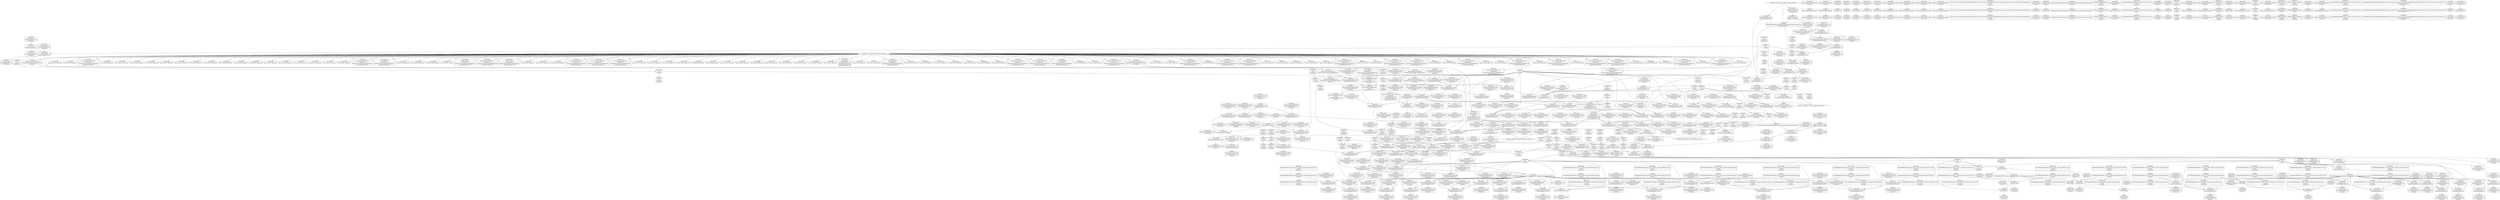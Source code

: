 digraph {
	CE0x3e126d0 [shape=record,shape=Mrecord,label="{CE0x3e126d0|selinux_msg_queue_msgsnd:_rc.1|*SummSource*}"]
	CE0x3d84bf0 [shape=record,shape=Mrecord,label="{CE0x3d84bf0|selinux_msg_queue_msgsnd:_if.end21}"]
	CE0x3dce2f0 [shape=record,shape=Mrecord,label="{CE0x3dce2f0|selinux_msg_queue_msgsnd:_tmp28|security/selinux/hooks.c,5256}"]
	CE0x3d96d10 [shape=record,shape=Mrecord,label="{CE0x3d96d10|selinux_msg_queue_msgsnd:_tmp32|security/selinux/hooks.c,5258|*SummSource*}"]
	CE0x3d8e630 [shape=record,shape=Mrecord,label="{CE0x3d8e630|80:_i32,_112:_i8*,_:_CRE_30,31_}"]
	CE0x3dff2c0 [shape=record,shape=Mrecord,label="{CE0x3dff2c0|i32_78|*Constant*|*SummSink*}"]
	CE0x3da0610 [shape=record,shape=Mrecord,label="{CE0x3da0610|COLLAPSED:_GCMRE___llvm_gcov_ctr125_internal_global_11_x_i64_zeroinitializer:_elem_0:default:}"]
	CE0x3e14cb0 [shape=record,shape=Mrecord,label="{CE0x3e14cb0|selinux_msg_queue_msgsnd:_tmp40|security/selinux/hooks.c,5264|*SummSink*}"]
	CE0x3e169c0 [shape=record,shape=Mrecord,label="{CE0x3e169c0|current_sid:_tmp2|*SummSource*}"]
	CE0x3d807c0 [shape=record,shape=Mrecord,label="{CE0x3d807c0|selinux_msg_queue_msgsnd:_security|security/selinux/hooks.c,5231|*SummSink*}"]
	CE0x3d809a0 [shape=record,shape=Mrecord,label="{CE0x3d809a0|selinux_msg_queue_msgsnd:_security|security/selinux/hooks.c,5231}"]
	CE0x3dbc830 [shape=record,shape=Mrecord,label="{CE0x3dbc830|i64*_getelementptr_inbounds_(_11_x_i64_,_11_x_i64_*___llvm_gcov_ctr125,_i64_0,_i64_1)|*Constant*|*SummSink*}"]
	CE0x3d84ec0 [shape=record,shape=Mrecord,label="{CE0x3d84ec0|selinux_msg_queue_msgsnd:_bb|*SummSource*}"]
	CE0x3e00a10 [shape=record,shape=Mrecord,label="{CE0x3e00a10|current_sid:_tmp22|security/selinux/hooks.c,218}"]
	CE0x3d97d00 [shape=record,shape=Mrecord,label="{CE0x3d97d00|selinux_msg_queue_msgsnd:_tmp12|security/selinux/hooks.c,5244}"]
	CE0x3da3870 [shape=record,shape=Mrecord,label="{CE0x3da3870|selinux_msg_queue_msgsnd:_tmp8|security/selinux/hooks.c,5237|*SummSink*}"]
	CE0x3dbd770 [shape=record,shape=Mrecord,label="{CE0x3dbd770|current_sid:_tmp8|security/selinux/hooks.c,218}"]
	CE0x3dd3af0 [shape=record,shape=Mrecord,label="{CE0x3dd3af0|selinux_msg_queue_msgsnd:_tmp23|security/selinux/hooks.c,5254|*SummSource*}"]
	CE0x3da1550 [shape=record,shape=Mrecord,label="{CE0x3da1550|GLOBAL:___llvm_gcov_ctr308|Global_var:__llvm_gcov_ctr308|*SummSource*}"]
	CE0x3ddaba0 [shape=record,shape=Mrecord,label="{CE0x3ddaba0|selinux_msg_queue_msgsnd:_tmp19|security/selinux/hooks.c,5246|*SummSink*}"]
	CE0x3dfec60 [shape=record,shape=Mrecord,label="{CE0x3dfec60|get_current:_entry|*SummSink*}"]
	CE0x3da30f0 [shape=record,shape=Mrecord,label="{CE0x3da30f0|i32_1|*Constant*}"]
	CE0x3e0cd80 [shape=record,shape=Mrecord,label="{CE0x3e0cd80|selinux_msg_queue_msgsnd:_tmp30|security/selinux/hooks.c,5258|*SummSink*}"]
	CE0x3da3f30 [shape=record,shape=Mrecord,label="{CE0x3da3f30|80:_i32,_112:_i8*,_:_CRE_14,15_}"]
	CE0x3e02ac0 [shape=record,shape=Mrecord,label="{CE0x3e02ac0|get_current:_bb|*SummSource*}"]
	CE0x3dd81c0 [shape=record,shape=Mrecord,label="{CE0x3dd81c0|selinux_msg_queue_msgsnd:_tmp15|security/selinux/hooks.c,5244|*SummSource*}"]
	CE0x3ddbbc0 [shape=record,shape=Mrecord,label="{CE0x3ddbbc0|selinux_msg_queue_msgsnd:_type|security/selinux/hooks.c,5248|*SummSource*}"]
	CE0x3d8df40 [shape=record,shape=Mrecord,label="{CE0x3d8df40|80:_i32,_112:_i8*,_:_CRE_66,67_}"]
	CE0x3daafe0 [shape=record,shape=Mrecord,label="{CE0x3daafe0|selinux_msg_queue_msgsnd:_q_perm|security/selinux/hooks.c,5231|*SummSource*}"]
	CE0x3ddfdf0 [shape=record,shape=Mrecord,label="{CE0x3ddfdf0|avc_has_perm:_entry}"]
	CE0x3dd9770 [shape=record,shape=Mrecord,label="{CE0x3dd9770|selinux_msg_queue_msgsnd:_tmp17|security/selinux/hooks.c,5245|*SummSink*}"]
	CE0x3dba7b0 [shape=record,shape=Mrecord,label="{CE0x3dba7b0|current_sid:_tmp1|*SummSource*}"]
	CE0x3d9e440 [shape=record,shape=Mrecord,label="{CE0x3d9e440|80:_i32,_112:_i8*,_:_CRE_50,51_}"]
	CE0x3d92750 [shape=record,shape=Mrecord,label="{CE0x3d92750|4:_i32,_:_CRE_0,2_|*MultipleSource*|security/selinux/hooks.c,5231|security/selinux/hooks.c,5231|security/selinux/hooks.c,5242}"]
	CE0x3e0ef60 [shape=record,shape=Mrecord,label="{CE0x3e0ef60|selinux_msg_queue_msgsnd:_tmp34|security/selinux/hooks.c,5260}"]
	CE0x3d97550 [shape=record,shape=Mrecord,label="{CE0x3d97550|i64*_getelementptr_inbounds_(_15_x_i64_,_15_x_i64_*___llvm_gcov_ctr308,_i64_0,_i64_5)|*Constant*|*SummSink*}"]
	CE0x3dbc8a0 [shape=record,shape=Mrecord,label="{CE0x3dbc8a0|i64_1|*Constant*}"]
	CE0x3e194c0 [shape=record,shape=Mrecord,label="{CE0x3e194c0|current_sid:_tmp13|security/selinux/hooks.c,218|*SummSink*}"]
	CE0x3da8410 [shape=record,shape=Mrecord,label="{CE0x3da8410|selinux_msg_queue_msgsnd:_sid4|security/selinux/hooks.c,5243|*SummSource*}"]
	CE0x3da9540 [shape=record,shape=Mrecord,label="{CE0x3da9540|80:_i32,_112:_i8*,_:_CRE_34,35_}"]
	CE0x3da7500 [shape=record,shape=Mrecord,label="{CE0x3da7500|_call_void_mcount()_#3|*SummSource*}"]
	CE0x5ac3dc0 [shape=record,shape=Mrecord,label="{CE0x5ac3dc0|selinux_msg_queue_msgsnd:_tmp}"]
	CE0x3d92910 [shape=record,shape=Mrecord,label="{CE0x3d92910|4:_i32,_:_CRE_4,8_|*MultipleSource*|security/selinux/hooks.c,5231|security/selinux/hooks.c,5231|security/selinux/hooks.c,5242}"]
	CE0x3dd3290 [shape=record,shape=Mrecord,label="{CE0x3dd3290|i64_8|*Constant*|*SummSink*}"]
	CE0x3e19aa0 [shape=record,shape=Mrecord,label="{CE0x3e19aa0|current_sid:_tmp11|security/selinux/hooks.c,218|*SummSink*}"]
	CE0x3da0ea0 [shape=record,shape=Mrecord,label="{CE0x3da0ea0|GLOBAL:_current_task|Global_var:current_task|*SummSource*}"]
	CE0x3dff9a0 [shape=record,shape=Mrecord,label="{CE0x3dff9a0|COLLAPSED:_GCMRE_current_task_external_global_%struct.task_struct*:_elem_0::|security/selinux/hooks.c,218}"]
	CE0x3de1860 [shape=record,shape=Mrecord,label="{CE0x3de1860|selinux_msg_queue_msgsnd:_call10|security/selinux/hooks.c,5252}"]
	CE0x3dd35a0 [shape=record,shape=Mrecord,label="{CE0x3dd35a0|selinux_msg_queue_msgsnd:_tmp22|security/selinux/hooks.c,5254|*SummSink*}"]
	CE0x3d8de10 [shape=record,shape=Mrecord,label="{CE0x3d8de10|80:_i32,_112:_i8*,_:_CRE_65,66_}"]
	CE0x3dfb2f0 [shape=record,shape=Mrecord,label="{CE0x3dfb2f0|avc_has_perm:_requested|Function::avc_has_perm&Arg::requested::|*SummSink*}"]
	CE0x3d96060 [shape=record,shape=Mrecord,label="{CE0x3d96060|selinux_msg_queue_msgsnd:_ad|security/selinux/hooks.c, 5227}"]
	CE0x3dda840 [shape=record,shape=Mrecord,label="{CE0x3dda840|selinux_msg_queue_msgsnd:_tmp18|security/selinux/hooks.c,5246}"]
	CE0x3da7de0 [shape=record,shape=Mrecord,label="{CE0x3da7de0|selinux_msg_queue_msgsnd:_tmp11|security/selinux/hooks.c,5242|*SummSink*}"]
	CE0x3db31d0 [shape=record,shape=Mrecord,label="{CE0x3db31d0|current_sid:_do.end|*SummSink*}"]
	CE0x3da3b90 [shape=record,shape=Mrecord,label="{CE0x3da3b90|selinux_msg_queue_msgsnd:_tmp9|security/selinux/hooks.c,5237}"]
	CE0x3d83f00 [shape=record,shape=Mrecord,label="{CE0x3d83f00|selinux_msg_queue_msgsnd:_entry|*SummSource*}"]
	CE0x5440de0 [shape=record,shape=Mrecord,label="{CE0x5440de0|selinux_msg_queue_msgsnd:_msq|Function::selinux_msg_queue_msgsnd&Arg::msq::|*SummSource*}"]
	CE0x3da9980 [shape=record,shape=Mrecord,label="{CE0x3da9980|selinux_msg_queue_msgsnd:_entry}"]
	CE0x3d94d40 [shape=record,shape=Mrecord,label="{CE0x3d94d40|i64_1|*Constant*|*SummSource*}"]
	CE0x3dda0a0 [shape=record,shape=Mrecord,label="{CE0x3dda0a0|i64*_getelementptr_inbounds_(_15_x_i64_,_15_x_i64_*___llvm_gcov_ctr308,_i64_0,_i64_6)|*Constant*}"]
	CE0x3da5b10 [shape=record,shape=Mrecord,label="{CE0x3da5b10|40:_i8*,_:_CRE_16,24_|*MultipleSource*|Function::selinux_msg_queue_msgsnd&Arg::msg::|security/selinux/hooks.c,5232}"]
	CE0x3d88c10 [shape=record,shape=Mrecord,label="{CE0x3d88c10|selinux_msg_queue_msgsnd:_cmp|security/selinux/hooks.c,5237|*SummSink*}"]
	CE0x3df7a70 [shape=record,shape=Mrecord,label="{CE0x3df7a70|get_current:_tmp4|./arch/x86/include/asm/current.h,14|*SummSource*}"]
	CE0x3d8a590 [shape=record,shape=Mrecord,label="{CE0x3d8a590|GLOBAL:___llvm_gcov_ctr125|Global_var:__llvm_gcov_ctr125|*SummSource*}"]
	CE0x3d910d0 [shape=record,shape=Mrecord,label="{CE0x3d910d0|selinux_msg_queue_msgsnd:_tmp7|security/selinux/hooks.c,5237|*SummSource*}"]
	CE0x3da5ec0 [shape=record,shape=Mrecord,label="{CE0x3da5ec0|selinux_msg_queue_msgsnd:_call5|security/selinux/hooks.c,5242}"]
	CE0x3d92220 [shape=record,shape=Mrecord,label="{CE0x3d92220|selinux_msg_queue_msgsnd:_if.end15|*SummSource*}"]
	CE0x3dac4e0 [shape=record,shape=Mrecord,label="{CE0x3dac4e0|80:_i32,_112:_i8*,_:_CRE_112,120_|*MultipleSource*|Function::selinux_msg_queue_msgsnd&Arg::msq::|security/selinux/hooks.c,5231}"]
	CE0x3d97b30 [shape=record,shape=Mrecord,label="{CE0x3d97b30|i64_4|*Constant*|*SummSource*}"]
	CE0x3df7db0 [shape=record,shape=Mrecord,label="{CE0x3df7db0|current_sid:_tmp7|security/selinux/hooks.c,218}"]
	CE0x3dd0290 [shape=record,shape=Mrecord,label="{CE0x3dd0290|selinux_msg_queue_msgsnd:_tmp24|security/selinux/hooks.c,5254|*SummSink*}"]
	CE0x5298620 [shape=record,shape=Mrecord,label="{CE0x5298620|selinux_msg_queue_msgsnd:_if.then|*SummSource*}"]
	CE0x3d94250 [shape=record,shape=Mrecord,label="{CE0x3d94250|selinux_msg_queue_msgsnd:_if.then12|*SummSink*}"]
	CE0x3d8a6c0 [shape=record,shape=Mrecord,label="{CE0x3d8a6c0|GLOBAL:___llvm_gcov_ctr125|Global_var:__llvm_gcov_ctr125|*SummSink*}"]
	CE0x3e0c5d0 [shape=record,shape=Mrecord,label="{CE0x3e0c5d0|selinux_msg_queue_msgsnd:_tmp29|security/selinux/hooks.c,5258|*SummSink*}"]
	CE0x3dafd00 [shape=record,shape=Mrecord,label="{CE0x3dafd00|selinux_msg_queue_msgsnd:_msg|Function::selinux_msg_queue_msgsnd&Arg::msg::|*SummSource*}"]
	CE0x3d884e0 [shape=record,shape=Mrecord,label="{CE0x3d884e0|i32_3|*Constant*|*SummSource*}"]
	CE0x3e16950 [shape=record,shape=Mrecord,label="{CE0x3e16950|current_sid:_tmp2}"]
	CE0x3db4a60 [shape=record,shape=Mrecord,label="{CE0x3db4a60|current_sid:_tmp10|security/selinux/hooks.c,218|*SummSource*}"]
	CE0x3de0a10 [shape=record,shape=Mrecord,label="{CE0x3de0a10|i32_(i32,_i32,_i16,_i32,_%struct.common_audit_data*)*_bitcast_(i32_(i32,_i32,_i16,_i32,_%struct.common_audit_data.495*)*_avc_has_perm_to_i32_(i32,_i32,_i16,_i32,_%struct.common_audit_data*)*)|*Constant*}"]
	CE0x3dfa3f0 [shape=record,shape=Mrecord,label="{CE0x3dfa3f0|_ret_i32_%retval.0,_!dbg_!27728|security/selinux/avc.c,775|*SummSink*}"]
	CE0x3db1560 [shape=record,shape=Mrecord,label="{CE0x3db1560|current_sid:_do.body|*SummSink*}"]
	CE0x3dabdf0 [shape=record,shape=Mrecord,label="{CE0x3dabdf0|i32_4|*Constant*|*SummSource*}"]
	CE0x3db4b90 [shape=record,shape=Mrecord,label="{CE0x3db4b90|current_sid:_tmp10|security/selinux/hooks.c,218|*SummSink*}"]
	CE0x3d97900 [shape=record,shape=Mrecord,label="{CE0x3d97900|i64_3|*Constant*|*SummSink*}"]
	CE0x3e02500 [shape=record,shape=Mrecord,label="{CE0x3e02500|current_sid:_tmp24|security/selinux/hooks.c,220}"]
	CE0x3e0f860 [shape=record,shape=Mrecord,label="{CE0x3e0f860|selinux_msg_queue_msgsnd:_tmp37|security/selinux/hooks.c,5263|*SummSource*}"]
	CE0x3df8470 [shape=record,shape=Mrecord,label="{CE0x3df8470|i64*_getelementptr_inbounds_(_11_x_i64_,_11_x_i64_*___llvm_gcov_ctr125,_i64_0,_i64_8)|*Constant*|*SummSource*}"]
	CE0x3dcdcd0 [shape=record,shape=Mrecord,label="{CE0x3dcdcd0|i8_1|*Constant*|*SummSink*}"]
	CE0x3dbd050 [shape=record,shape=Mrecord,label="{CE0x3dbd050|current_sid:_if.end|*SummSource*}"]
	CE0x3db3890 [shape=record,shape=Mrecord,label="{CE0x3db3890|current_sid:_tmp9|security/selinux/hooks.c,218}"]
	CE0x3da0cb0 [shape=record,shape=Mrecord,label="{CE0x3da0cb0|%struct.task_struct*_(%struct.task_struct**)*_asm_movq_%gs:$_1:P_,$0_,_r,im,_dirflag_,_fpsr_,_flags_|*SummSink*}"]
	CE0x3dad4a0 [shape=record,shape=Mrecord,label="{CE0x3dad4a0|80:_i32,_112:_i8*,_:_CRE_58,59_}"]
	CE0x3d9c4c0 [shape=record,shape=Mrecord,label="{CE0x3d9c4c0|GLOBAL:_security_transition_sid|*Constant*|*SummSource*}"]
	CE0x3ddedd0 [shape=record,shape=Mrecord,label="{CE0x3ddedd0|selinux_msg_queue_msgsnd:_tmp21|security/selinux/hooks.c,5252}"]
	CE0x3dfcb20 [shape=record,shape=Mrecord,label="{CE0x3dfcb20|selinux_msg_queue_msgsnd:_ipc_id|security/selinux/hooks.c,5249|*SummSink*}"]
	CE0x3dfe3d0 [shape=record,shape=Mrecord,label="{CE0x3dfe3d0|current_sid:_call4|security/selinux/hooks.c,218|*SummSink*}"]
	CE0x3e16a30 [shape=record,shape=Mrecord,label="{CE0x3e16a30|current_sid:_tmp2|*SummSink*}"]
	CE0x3dcd9e0 [shape=record,shape=Mrecord,label="{CE0x3dcd9e0|i8_1|*Constant*}"]
	CE0x3dd42e0 [shape=record,shape=Mrecord,label="{CE0x3dd42e0|selinux_msg_queue_msgsnd:_sid13|security/selinux/hooks.c,5256|*SummSink*}"]
	CE0x3df8130 [shape=record,shape=Mrecord,label="{CE0x3df8130|get_current:_tmp4|./arch/x86/include/asm/current.h,14}"]
	CE0x3daee80 [shape=record,shape=Mrecord,label="{CE0x3daee80|80:_i32,_112:_i8*,_:_CRE_21,22_}"]
	CE0x3dde870 [shape=record,shape=Mrecord,label="{CE0x3dde870|i8_4|*Constant*}"]
	CE0x3dfe260 [shape=record,shape=Mrecord,label="{CE0x3dfe260|current_sid:_call4|security/selinux/hooks.c,218|*SummSource*}"]
	CE0x3d8e070 [shape=record,shape=Mrecord,label="{CE0x3d8e070|80:_i32,_112:_i8*,_:_CRE_67,68_}"]
	CE0x3d8aa00 [shape=record,shape=Mrecord,label="{CE0x3d8aa00|_ret_i32_%tmp24,_!dbg_!27742|security/selinux/hooks.c,220|*SummSink*}"]
	CE0x3daf440 [shape=record,shape=Mrecord,label="{CE0x3daf440|selinux_msg_queue_msgsnd:_call|security/selinux/hooks.c,5228|*SummSink*}"]
	CE0x3dd29f0 [shape=record,shape=Mrecord,label="{CE0x3dd29f0|i64_7|*Constant*|*SummSource*}"]
	CE0x3e14060 [shape=record,shape=Mrecord,label="{CE0x3e14060|selinux_msg_queue_msgsnd:_tmp39|security/selinux/hooks.c,5264|*SummSource*}"]
	CE0x3df83b0 [shape=record,shape=Mrecord,label="{CE0x3df83b0|i64*_getelementptr_inbounds_(_11_x_i64_,_11_x_i64_*___llvm_gcov_ctr125,_i64_0,_i64_8)|*Constant*}"]
	CE0x3e17f70 [shape=record,shape=Mrecord,label="{CE0x3e17f70|current_sid:_tmp6|security/selinux/hooks.c,218}"]
	CE0x3dbb0e0 [shape=record,shape=Mrecord,label="{CE0x3dbb0e0|GLOBAL:_current_sid.__warned|Global_var:current_sid.__warned|*SummSource*}"]
	CE0x3da5480 [shape=record,shape=Mrecord,label="{CE0x3da5480|selinux_msg_queue_msgsnd:_msg|Function::selinux_msg_queue_msgsnd&Arg::msg::|*SummSink*}"]
	CE0x3dd86c0 [shape=record,shape=Mrecord,label="{CE0x3dd86c0|i64*_getelementptr_inbounds_(_15_x_i64_,_15_x_i64_*___llvm_gcov_ctr308,_i64_0,_i64_5)|*Constant*}"]
	CE0x3db4180 [shape=record,shape=Mrecord,label="{CE0x3db4180|current_sid:_land.lhs.true2}"]
	CE0x3e1d560 [shape=record,shape=Mrecord,label="{CE0x3e1d560|i8*_getelementptr_inbounds_(_45_x_i8_,_45_x_i8_*_.str12,_i32_0,_i32_0)|*Constant*|*SummSink*}"]
	CE0x3da65e0 [shape=record,shape=Mrecord,label="{CE0x3da65e0|%struct.qstr*_null|*Constant*|*SummSink*}"]
	CE0x3dfc400 [shape=record,shape=Mrecord,label="{CE0x3dfc400|selinux_msg_queue_msgsnd:_u|security/selinux/hooks.c,5249|*SummSource*}"]
	CE0x3dfeb80 [shape=record,shape=Mrecord,label="{CE0x3dfeb80|get_current:_entry|*SummSource*}"]
	CE0x3df8820 [shape=record,shape=Mrecord,label="{CE0x3df8820|current_sid:_tmp15|security/selinux/hooks.c,218}"]
	CE0x3db0260 [shape=record,shape=Mrecord,label="{CE0x3db0260|selinux_msg_queue_msgsnd:_tmp5|security/selinux/hooks.c,5232|*SummSink*}"]
	"CONST[source:0(mediator),value:0(static)][purpose:{operation}]"
	CE0x3d8e1a0 [shape=record,shape=Mrecord,label="{CE0x3d8e1a0|80:_i32,_112:_i8*,_:_CRE_68,69_}"]
	CE0x3dfc580 [shape=record,shape=Mrecord,label="{CE0x3dfc580|selinux_msg_queue_msgsnd:_u|security/selinux/hooks.c,5249|*SummSink*}"]
	CE0x3df8890 [shape=record,shape=Mrecord,label="{CE0x3df8890|current_sid:_tmp15|security/selinux/hooks.c,218|*SummSource*}"]
	CE0x3da72f0 [shape=record,shape=Mrecord,label="{CE0x3da72f0|80:_i32,_112:_i8*,_:_CRE_4,5_}"]
	CE0x3e0bc60 [shape=record,shape=Mrecord,label="{CE0x3e0bc60|i64_11|*Constant*|*SummSink*}"]
	CE0x3dd0d30 [shape=record,shape=Mrecord,label="{CE0x3dd0d30|i64*_getelementptr_inbounds_(_15_x_i64_,_15_x_i64_*___llvm_gcov_ctr308,_i64_0,_i64_9)|*Constant*|*SummSource*}"]
	CE0x3dadbc0 [shape=record,shape=Mrecord,label="{CE0x3dadbc0|selinux_msg_queue_msgsnd:_tmp4|*LoadInst*|security/selinux/hooks.c,5232|*SummSink*}"]
	CE0x3d9fde0 [shape=record,shape=Mrecord,label="{CE0x3d9fde0|_call_void_mcount()_#3}"]
	CE0x3db5350 [shape=record,shape=Mrecord,label="{CE0x3db5350|current_sid:_tmp14|security/selinux/hooks.c,218}"]
	CE0x3d8ae10 [shape=record,shape=Mrecord,label="{CE0x3d8ae10|i64_5|*Constant*|*SummSource*}"]
	CE0x3e0be70 [shape=record,shape=Mrecord,label="{CE0x3e0be70|i64_10|*Constant*|*SummSource*}"]
	CE0x3d8a3b0 [shape=record,shape=Mrecord,label="{CE0x3d8a3b0|GLOBAL:___llvm_gcov_ctr125|Global_var:__llvm_gcov_ctr125}"]
	CE0x3dce4b0 [shape=record,shape=Mrecord,label="{CE0x3dce4b0|selinux_msg_queue_msgsnd:_tmp28|security/selinux/hooks.c,5256|*SummSource*}"]
	CE0x3d933d0 [shape=record,shape=Mrecord,label="{CE0x3d933d0|selinux_msg_queue_msgsnd:_if.end21|*SummSource*}"]
	CE0x3dff250 [shape=record,shape=Mrecord,label="{CE0x3dff250|i32_78|*Constant*}"]
	CE0x3e1dc00 [shape=record,shape=Mrecord,label="{CE0x3e1dc00|current_sid:_tmp17|security/selinux/hooks.c,218}"]
	CE0x3dbc910 [shape=record,shape=Mrecord,label="{CE0x3dbc910|current_sid:_tmp1}"]
	CE0x5d01910 [shape=record,shape=Mrecord,label="{CE0x5d01910|i64*_getelementptr_inbounds_(_15_x_i64_,_15_x_i64_*___llvm_gcov_ctr308,_i64_0,_i64_0)|*Constant*}"]
	CE0x3dd19c0 [shape=record,shape=Mrecord,label="{CE0x3dd19c0|selinux_msg_queue_msgsnd:_tmp27|security/selinux/hooks.c,5256}"]
	CE0x3da6870 [shape=record,shape=Mrecord,label="{CE0x3da6870|80:_i32,_112:_i8*,_:_CRE_40,41_}"]
	CE0x3dae780 [shape=record,shape=Mrecord,label="{CE0x3dae780|current_sid:_entry|*SummSink*}"]
	CE0x3daf940 [shape=record,shape=Mrecord,label="{CE0x3daf940|get_current:_tmp4|./arch/x86/include/asm/current.h,14|*SummSink*}"]
	CE0x3e0ebf0 [shape=record,shape=Mrecord,label="{CE0x3e0ebf0|i64*_getelementptr_inbounds_(_15_x_i64_,_15_x_i64_*___llvm_gcov_ctr308,_i64_0,_i64_12)|*Constant*|*SummSink*}"]
	CE0x3d88660 [shape=record,shape=Mrecord,label="{CE0x3d88660|i32_3|*Constant*|*SummSink*}"]
	CE0x3dd0120 [shape=record,shape=Mrecord,label="{CE0x3dd0120|GLOBAL:_security_transition_sid|*Constant*}"]
	CE0x3d92020 [shape=record,shape=Mrecord,label="{CE0x3d92020|current_sid:_tmp4|security/selinux/hooks.c,218|*SummSource*}"]
	CE0x3e0d030 [shape=record,shape=Mrecord,label="{CE0x3e0d030|selinux_msg_queue_msgsnd:_tmp31|security/selinux/hooks.c,5258}"]
	CE0x3da14e0 [shape=record,shape=Mrecord,label="{CE0x3da14e0|GLOBAL:___llvm_gcov_ctr308|Global_var:__llvm_gcov_ctr308}"]
	CE0x3e00eb0 [shape=record,shape=Mrecord,label="{CE0x3e00eb0|current_sid:_tmp23|security/selinux/hooks.c,218}"]
	CE0x3d97210 [shape=record,shape=Mrecord,label="{CE0x3d97210|selinux_msg_queue_msgsnd:_tmp33|security/selinux/hooks.c,5260}"]
	CE0x3dcff00 [shape=record,shape=Mrecord,label="{CE0x3dcff00|selinux_msg_queue_msgsnd:_call5|security/selinux/hooks.c,5242|*SummSink*}"]
	CE0x3da75c0 [shape=record,shape=Mrecord,label="{CE0x3da75c0|80:_i32,_112:_i8*,_:_CRE_46,47_}"]
	CE0x3da8f20 [shape=record,shape=Mrecord,label="{CE0x3da8f20|80:_i32,_112:_i8*,_:_CRE_216,224_|*MultipleSource*|Function::selinux_msg_queue_msgsnd&Arg::msq::|security/selinux/hooks.c,5231}"]
	CE0x3e1cc10 [shape=record,shape=Mrecord,label="{CE0x3e1cc10|i32_218|*Constant*}"]
	CE0x3e1d430 [shape=record,shape=Mrecord,label="{CE0x3e1d430|i8*_getelementptr_inbounds_(_45_x_i8_,_45_x_i8_*_.str12,_i32_0,_i32_0)|*Constant*}"]
	CE0x3dad1e0 [shape=record,shape=Mrecord,label="{CE0x3dad1e0|80:_i32,_112:_i8*,_:_CRE_192,200_|*MultipleSource*|Function::selinux_msg_queue_msgsnd&Arg::msq::|security/selinux/hooks.c,5231}"]
	CE0x3dfd010 [shape=record,shape=Mrecord,label="{CE0x3dfd010|selinux_msg_queue_msgsnd:_sid9|security/selinux/hooks.c,5252}"]
	CE0x3df9d80 [shape=record,shape=Mrecord,label="{CE0x3df9d80|avc_has_perm:_auditdata|Function::avc_has_perm&Arg::auditdata::}"]
	CE0x3dbb210 [shape=record,shape=Mrecord,label="{CE0x3dbb210|GLOBAL:_current_sid.__warned|Global_var:current_sid.__warned|*SummSink*}"]
	CE0x3d84930 [shape=record,shape=Mrecord,label="{CE0x3d84930|selinux_msg_queue_msgsnd:_if.end|*SummSource*}"]
	CE0x3d94fc0 [shape=record,shape=Mrecord,label="{CE0x3d94fc0|80:_i32,_112:_i8*,_:_CRE_80,84_|*MultipleSource*|Function::selinux_msg_queue_msgsnd&Arg::msq::|security/selinux/hooks.c,5231}"]
	CE0x3dad8c0 [shape=record,shape=Mrecord,label="{CE0x3dad8c0|40:_i8*,_:_CRE_32,40_|*MultipleSource*|Function::selinux_msg_queue_msgsnd&Arg::msg::|security/selinux/hooks.c,5232}"]
	CE0x3d988d0 [shape=record,shape=Mrecord,label="{CE0x3d988d0|i64_1|*Constant*}"]
	CE0x3db1150 [shape=record,shape=Mrecord,label="{CE0x3db1150|GLOBAL:_current_task|Global_var:current_task}"]
	CE0x3d8e3d0 [shape=record,shape=Mrecord,label="{CE0x3d8e3d0|80:_i32,_112:_i8*,_:_CRE_31,32_}"]
	CE0x3da9bc0 [shape=record,shape=Mrecord,label="{CE0x3da9bc0|80:_i32,_112:_i8*,_:_CRE_71,72_}"]
	CE0x3dacc70 [shape=record,shape=Mrecord,label="{CE0x3dacc70|80:_i32,_112:_i8*,_:_CRE_172,176_|*MultipleSource*|Function::selinux_msg_queue_msgsnd&Arg::msq::|security/selinux/hooks.c,5231}"]
	CE0x3dd7aa0 [shape=record,shape=Mrecord,label="{CE0x3dd7aa0|selinux_msg_queue_msgsnd:_tmp14|security/selinux/hooks.c,5244}"]
	CE0x3d91e30 [shape=record,shape=Mrecord,label="{CE0x3d91e30|i64_2|*Constant*}"]
	CE0x3e11620 [shape=record,shape=Mrecord,label="{CE0x3e11620|selinux_msg_queue_msgsnd:_tmp36|security/selinux/hooks.c,5260|*SummSource*}"]
	CE0x3dbde00 [shape=record,shape=Mrecord,label="{CE0x3dbde00|current_sid:_tmp14|security/selinux/hooks.c,218|*SummSink*}"]
	CE0x3da5e50 [shape=record,shape=Mrecord,label="{CE0x3da5e50|selinux_msg_queue_msgsnd:_tobool|security/selinux/hooks.c,5244|*SummSink*}"]
	CE0x3dcf8b0 [shape=record,shape=Mrecord,label="{CE0x3dcf8b0|selinux_msg_queue_msgsnd:_call14|security/selinux/hooks.c,5256}"]
	CE0x3e0f4f0 [shape=record,shape=Mrecord,label="{CE0x3e0f4f0|selinux_msg_queue_msgsnd:_tmp34|security/selinux/hooks.c,5260|*SummSource*}"]
	CE0x3dd9b00 [shape=record,shape=Mrecord,label="{CE0x3dd9b00|selinux_msg_queue_msgsnd:_tmp17|security/selinux/hooks.c,5245}"]
	CE0x3dd9300 [shape=record,shape=Mrecord,label="{CE0x3dd9300|selinux_msg_queue_msgsnd:_tmp35|security/selinux/hooks.c,5260}"]
	CE0x3e12fd0 [shape=record,shape=Mrecord,label="{CE0x3e12fd0|selinux_msg_queue_msgsnd:_tmp38|security/selinux/hooks.c,5263|*SummSink*}"]
	CE0x3e50580 [shape=record,shape=Mrecord,label="{CE0x3e50580|get_current:_tmp3|*SummSink*}"]
	CE0x3ddea00 [shape=record,shape=Mrecord,label="{CE0x3ddea00|i8_4|*Constant*|*SummSource*}"]
	CE0x3d9e310 [shape=record,shape=Mrecord,label="{CE0x3d9e310|80:_i32,_112:_i8*,_:_CRE_52,53_}"]
	CE0x3dfa210 [shape=record,shape=Mrecord,label="{CE0x3dfa210|_ret_i32_%retval.0,_!dbg_!27728|security/selinux/avc.c,775|*SummSource*}"]
	CE0x3d942c0 [shape=record,shape=Mrecord,label="{CE0x3d942c0|selinux_msg_queue_msgsnd:_if.end15}"]
	CE0x3daed50 [shape=record,shape=Mrecord,label="{CE0x3daed50|80:_i32,_112:_i8*,_:_CRE_20,21_}"]
	CE0x3dfb570 [shape=record,shape=Mrecord,label="{CE0x3dfb570|avc_has_perm:_ssid|Function::avc_has_perm&Arg::ssid::}"]
	CE0x3d88ba0 [shape=record,shape=Mrecord,label="{CE0x3d88ba0|i64_2|*Constant*|*SummSource*}"]
	CE0x3da94a0 [shape=record,shape=Mrecord,label="{CE0x3da94a0|selinux_msg_queue_msgsnd:_tmp|*SummSink*}"]
	CE0x3d89c80 [shape=record,shape=Mrecord,label="{CE0x3d89c80|i64*_getelementptr_inbounds_(_2_x_i64_,_2_x_i64_*___llvm_gcov_ctr98,_i64_0,_i64_1)|*Constant*|*SummSink*}"]
	CE0x3d949c0 [shape=record,shape=Mrecord,label="{CE0x3d949c0|80:_i32,_112:_i8*,_:_CRE_168,172_|*MultipleSource*|Function::selinux_msg_queue_msgsnd&Arg::msq::|security/selinux/hooks.c,5231}"]
	CE0x3e02780 [shape=record,shape=Mrecord,label="{CE0x3e02780|current_sid:_tmp24|security/selinux/hooks.c,220|*SummSink*}"]
	CE0x3d84a60 [shape=record,shape=Mrecord,label="{CE0x3d84a60|selinux_msg_queue_msgsnd:_return}"]
	CE0x3dd3cb0 [shape=record,shape=Mrecord,label="{CE0x3dd3cb0|selinux_msg_queue_msgsnd:_tmp23|security/selinux/hooks.c,5254|*SummSink*}"]
	CE0x3da73a0 [shape=record,shape=Mrecord,label="{CE0x3da73a0|_call_void_mcount()_#3}"]
	CE0x3dd1b80 [shape=record,shape=Mrecord,label="{CE0x3dd1b80|selinux_msg_queue_msgsnd:_tmp27|security/selinux/hooks.c,5256|*SummSource*}"]
	CE0x3ddb300 [shape=record,shape=Mrecord,label="{CE0x3ddb300|selinux_msg_queue_msgsnd:_tmp19|security/selinux/hooks.c,5246}"]
	CE0x3da51a0 [shape=record,shape=Mrecord,label="{CE0x3da51a0|selinux_msg_queue_msgsnd:_if.end21|*SummSink*}"]
	CE0x3dfe9c0 [shape=record,shape=Mrecord,label="{CE0x3dfe9c0|GLOBAL:_get_current|*Constant*|*SummSink*}"]
	CE0x3dfeee0 [shape=record,shape=Mrecord,label="{CE0x3dfeee0|_ret_%struct.task_struct*_%tmp4,_!dbg_!27714|./arch/x86/include/asm/current.h,14}"]
	CE0x3e110c0 [shape=record,shape=Mrecord,label="{CE0x3e110c0|selinux_msg_queue_msgsnd:_sid19|security/selinux/hooks.c,5260|*SummSink*}"]
	CE0x3e17680 [shape=record,shape=Mrecord,label="{CE0x3e17680|current_sid:_tmp5|security/selinux/hooks.c,218}"]
	CE0x3d9da00 [shape=record,shape=Mrecord,label="{CE0x3d9da00|current_sid:_tmp|*SummSink*}"]
	CE0x3de1700 [shape=record,shape=Mrecord,label="{CE0x3de1700|selinux_msg_queue_msgsnd:_tmp20|security/selinux/hooks.c,5249|*SummSink*}"]
	CE0x3db89a0 [shape=record,shape=Mrecord,label="{CE0x3db89a0|selinux_msg_queue_msgsnd:_tmp1}"]
	CE0x3d95da0 [shape=record,shape=Mrecord,label="{CE0x3d95da0|selinux_msg_queue_msgsnd:_if.then12}"]
	CE0x3de04d0 [shape=record,shape=Mrecord,label="{CE0x3de04d0|selinux_msg_queue_msgsnd:_call10|security/selinux/hooks.c,5252|*SummSink*}"]
	CE0x5167140 [shape=record,shape=Mrecord,label="{CE0x5167140|selinux_msg_queue_msgsnd:_return|*SummSink*}"]
	CE0x3df7c40 [shape=record,shape=Mrecord,label="{CE0x3df7c40|current_sid:_tmp6|security/selinux/hooks.c,218|*SummSink*}"]
	CE0x3d883b0 [shape=record,shape=Mrecord,label="{CE0x3d883b0|i32_3|*Constant*}"]
	CE0x3e0c3f0 [shape=record,shape=Mrecord,label="{CE0x3e0c3f0|selinux_msg_queue_msgsnd:_tmp29|security/selinux/hooks.c,5258}"]
	CE0x3d9fe80 [shape=record,shape=Mrecord,label="{CE0x3d9fe80|_call_void_mcount()_#3|*SummSource*}"]
	CE0x3da3510 [shape=record,shape=Mrecord,label="{CE0x3da3510|selinux_msg_queue_msgsnd:_tmp1|*SummSink*}"]
	CE0x3dd8f80 [shape=record,shape=Mrecord,label="{CE0x3dd8f80|selinux_msg_queue_msgsnd:_sid18|security/selinux/hooks.c,5260|*SummSink*}"]
	CE0x3e11c10 [shape=record,shape=Mrecord,label="{CE0x3e11c10|selinux_msg_queue_msgsnd:_call20|security/selinux/hooks.c,5260|*SummSource*}"]
	CE0x3d8a040 [shape=record,shape=Mrecord,label="{CE0x3d8a040|80:_i32,_112:_i8*,_:_CRE_23,24_}"]
	CE0x3da8df0 [shape=record,shape=Mrecord,label="{CE0x3da8df0|80:_i32,_112:_i8*,_:_CRE_208,216_|*MultipleSource*|Function::selinux_msg_queue_msgsnd&Arg::msq::|security/selinux/hooks.c,5231}"]
	CE0x3e00300 [shape=record,shape=Mrecord,label="{CE0x3e00300|i32_22|*Constant*|*SummSink*}"]
	CE0x3e00890 [shape=record,shape=Mrecord,label="{CE0x3e00890|COLLAPSED:_CMRE:_elem_0::|security/selinux/hooks.c,218}"]
	CE0x3dbe4a0 [shape=record,shape=Mrecord,label="{CE0x3dbe4a0|selinux_msg_queue_msgsnd:_tmp10|security/selinux/hooks.c,5237|*SummSource*}"]
	CE0x3dd2850 [shape=record,shape=Mrecord,label="{CE0x3dd2850|i64*_getelementptr_inbounds_(_15_x_i64_,_15_x_i64_*___llvm_gcov_ctr308,_i64_0,_i64_9)|*Constant*|*SummSink*}"]
	CE0x3dffd40 [shape=record,shape=Mrecord,label="{CE0x3dffd40|current_sid:_tmp21|security/selinux/hooks.c,218|*SummSink*}"]
	CE0x3d95110 [shape=record,shape=Mrecord,label="{CE0x3d95110|80:_i32,_112:_i8*,_:_CRE_84,88_|*MultipleSource*|Function::selinux_msg_queue_msgsnd&Arg::msq::|security/selinux/hooks.c,5231}"]
	CE0x3dadde0 [shape=record,shape=Mrecord,label="{CE0x3dadde0|i64_2|*Constant*|*SummSink*}"]
	CE0x3d80930 [shape=record,shape=Mrecord,label="{CE0x3d80930|selinux_msg_queue_msgsnd:_security|security/selinux/hooks.c,5231|*SummSource*}"]
	CE0x3e004d0 [shape=record,shape=Mrecord,label="{CE0x3e004d0|current_sid:_security|security/selinux/hooks.c,218|*SummSource*}"]
	CE0x3d8a170 [shape=record,shape=Mrecord,label="{CE0x3d8a170|80:_i32,_112:_i8*,_:_CRE_24,25_}"]
	CE0x3d9e720 [shape=record,shape=Mrecord,label="{CE0x3d9e720|_call_void_mcount()_#3|*SummSink*}"]
	CE0x3db1620 [shape=record,shape=Mrecord,label="{CE0x3db1620|current_sid:_if.then}"]
	CE0x3da91b0 [shape=record,shape=Mrecord,label="{CE0x3da91b0|i32_10|*Constant*|*SummSource*}"]
	CE0x3d98c70 [shape=record,shape=Mrecord,label="{CE0x3d98c70|80:_i32,_112:_i8*,_:_CRE_7,8_}"]
	CE0x3dcd640 [shape=record,shape=Mrecord,label="{CE0x3dcd640|current_sid:_tmp16|security/selinux/hooks.c,218|*SummSource*}"]
	CE0x3e0c2f0 [shape=record,shape=Mrecord,label="{CE0x3e0c2f0|i64_10|*Constant*|*SummSink*}"]
	CE0x3d98020 [shape=record,shape=Mrecord,label="{CE0x3d98020|80:_i32,_112:_i8*,_:_CRE_61,62_}"]
	CE0x3da4700 [shape=record,shape=Mrecord,label="{CE0x3da4700|80:_i32,_112:_i8*,_:_CRE_54,55_}"]
	CE0x3d967f0 [shape=record,shape=Mrecord,label="{CE0x3d967f0|get_current:_tmp1}"]
	CE0x3da2ef0 [shape=record,shape=Mrecord,label="{CE0x3da2ef0|selinux_msg_queue_msgsnd:_if.then17|*SummSink*}"]
	CE0x3db7250 [shape=record,shape=Mrecord,label="{CE0x3db7250|current_sid:_tobool1|security/selinux/hooks.c,218}"]
	CE0x3e14bd0 [shape=record,shape=Mrecord,label="{CE0x3e14bd0|i64*_getelementptr_inbounds_(_15_x_i64_,_15_x_i64_*___llvm_gcov_ctr308,_i64_0,_i64_14)|*Constant*|*SummSink*}"]
	CE0x3e01200 [shape=record,shape=Mrecord,label="{CE0x3e01200|current_sid:_tmp23|security/selinux/hooks.c,218|*SummSink*}"]
	CE0x3d8ae80 [shape=record,shape=Mrecord,label="{CE0x3d8ae80|i64_3|*Constant*}"]
	CE0x3df9940 [shape=record,shape=Mrecord,label="{CE0x3df9940|_ret_i32_%retval.0,_!dbg_!27728|security/selinux/avc.c,775}"]
	CE0x3e1e030 [shape=record,shape=Mrecord,label="{CE0x3e1e030|current_sid:_tmp17|security/selinux/hooks.c,218|*SummSink*}"]
	CE0x3e117a0 [shape=record,shape=Mrecord,label="{CE0x3e117a0|selinux_msg_queue_msgsnd:_tmp36|security/selinux/hooks.c,5260|*SummSink*}"]
	CE0x3d916a0 [shape=record,shape=Mrecord,label="{CE0x3d916a0|selinux_msg_queue_msgsnd:_tobool|security/selinux/hooks.c,5244}"]
	CE0x3d80b30 [shape=record,shape=Mrecord,label="{CE0x3d80b30|selinux_msg_queue_msgsnd:_tmp2|security/selinux/hooks.c,5231|*SummSink*}"]
	CE0x3dadec0 [shape=record,shape=Mrecord,label="{CE0x3dadec0|selinux_msg_queue_msgsnd:_tmp6|security/selinux/hooks.c,5237}"]
	CE0x3dba0a0 [shape=record,shape=Mrecord,label="{CE0x3dba0a0|current_sid:_tmp7|security/selinux/hooks.c,218|*SummSink*}"]
	CE0x3dbe030 [shape=record,shape=Mrecord,label="{CE0x3dbe030|i1_true|*Constant*}"]
	CE0x3e1d4f0 [shape=record,shape=Mrecord,label="{CE0x3e1d4f0|i8*_getelementptr_inbounds_(_45_x_i8_,_45_x_i8_*_.str12,_i32_0,_i32_0)|*Constant*|*SummSource*}"]
	CE0x3dfb610 [shape=record,shape=Mrecord,label="{CE0x3dfb610|avc_has_perm:_ssid|Function::avc_has_perm&Arg::ssid::|*SummSource*}"]
	CE0x3df9a80 [shape=record,shape=Mrecord,label="{CE0x3df9a80|avc_has_perm:_requested|Function::avc_has_perm&Arg::requested::|*SummSource*}"]
	CE0x5d01a00 [shape=record,shape=Mrecord,label="{CE0x5d01a00|i64*_getelementptr_inbounds_(_15_x_i64_,_15_x_i64_*___llvm_gcov_ctr308,_i64_0,_i64_0)|*Constant*|*SummSource*}"]
	CE0x3da6ad0 [shape=record,shape=Mrecord,label="{CE0x3da6ad0|80:_i32,_112:_i8*,_:_CRE_39,40_}"]
	CE0x3e15f70 [shape=record,shape=Mrecord,label="{CE0x3e15f70|_ret_i32_%retval.0,_!dbg_!27765|security/selinux/hooks.c,5264|*SummSource*}"]
	CE0x3da4dc0 [shape=record,shape=Mrecord,label="{CE0x3da4dc0|80:_i32,_112:_i8*,_:_CRE_96,100_|*MultipleSource*|Function::selinux_msg_queue_msgsnd&Arg::msq::|security/selinux/hooks.c,5231}"]
	CE0x3df9390 [shape=record,shape=Mrecord,label="{CE0x3df9390|avc_has_perm:_tclass|Function::avc_has_perm&Arg::tclass::|*SummSink*}"]
	CE0x3e12660 [shape=record,shape=Mrecord,label="{CE0x3e12660|selinux_msg_queue_msgsnd:_rc.1}"]
	CE0x3d9c780 [shape=record,shape=Mrecord,label="{CE0x3d9c780|i16_26|*Constant*}"]
	CE0x3dfe7f0 [shape=record,shape=Mrecord,label="{CE0x3dfe7f0|GLOBAL:_get_current|*Constant*|*SummSource*}"]
	CE0x3da5670 [shape=record,shape=Mrecord,label="{CE0x3da5670|selinux_msg_queue_msgsnd:_tmp2|security/selinux/hooks.c,5231|*SummSource*}"]
	CE0x367f020 [shape=record,shape=Mrecord,label="{CE0x367f020|selinux_msg_queue_msgsnd:_if.then6|*SummSource*}"]
	CE0x3df7610 [shape=record,shape=Mrecord,label="{CE0x3df7610|current_sid:_tmp3|*SummSource*}"]
	CE0x3d96280 [shape=record,shape=Mrecord,label="{CE0x3d96280|selinux_msg_queue_msgsnd:_entry|*SummSink*}"]
	CE0x3dd7de0 [shape=record,shape=Mrecord,label="{CE0x3dd7de0|selinux_msg_queue_msgsnd:_tmp14|security/selinux/hooks.c,5244|*SummSink*}"]
	CE0x3dbebb0 [shape=record,shape=Mrecord,label="{CE0x3dbebb0|selinux_msg_queue_msgsnd:_sid3|security/selinux/hooks.c,5242}"]
	CE0x3d97c00 [shape=record,shape=Mrecord,label="{CE0x3d97c00|i64_4|*Constant*|*SummSink*}"]
	CE0x3dd1630 [shape=record,shape=Mrecord,label="{CE0x3dd1630|selinux_msg_queue_msgsnd:_tmp27|security/selinux/hooks.c,5256|*SummSink*}"]
	CE0x3dfc000 [shape=record,shape=Mrecord,label="{CE0x3dfc000|avc_has_perm:_tclass|Function::avc_has_perm&Arg::tclass::}"]
	CE0x3dafc60 [shape=record,shape=Mrecord,label="{CE0x3dafc60|selinux_msg_queue_msgsnd:_msg|Function::selinux_msg_queue_msgsnd&Arg::msg::}"]
	CE0x3da6080 [shape=record,shape=Mrecord,label="{CE0x3da6080|selinux_msg_queue_msgsnd:_call5|security/selinux/hooks.c,5242|*SummSource*}"]
	CE0x3dffb20 [shape=record,shape=Mrecord,label="{CE0x3dffb20|current_sid:_tmp21|security/selinux/hooks.c,218}"]
	CE0x3db8230 [shape=record,shape=Mrecord,label="{CE0x3db8230|80:_i32,_112:_i8*,_:_CRE_1,2_}"]
	CE0x3dd5f50 [shape=record,shape=Mrecord,label="{CE0x3dd5f50|selinux_msg_queue_msgsnd:_tmp33|security/selinux/hooks.c,5260|*SummSource*}"]
	CE0x3d86120 [shape=record,shape=Mrecord,label="{CE0x3d86120|80:_i32,_112:_i8*,_:_CRE_6,7_}"]
	CE0x3dae460 [shape=record,shape=Mrecord,label="{CE0x3dae460|GLOBAL:_current_sid|*Constant*|*SummSink*}"]
	CE0x3d9bfb0 [shape=record,shape=Mrecord,label="{CE0x3d9bfb0|selinux_msg_queue_msgsnd:_rc.0|*SummSink*}"]
	CE0x3d9bc70 [shape=record,shape=Mrecord,label="{CE0x3d9bc70|selinux_msg_queue_msgsnd:_rc.0}"]
	CE0x3df7f40 [shape=record,shape=Mrecord,label="{CE0x3df7f40|get_current:_tmp}"]
	CE0x3e12e40 [shape=record,shape=Mrecord,label="{CE0x3e12e40|i64*_getelementptr_inbounds_(_15_x_i64_,_15_x_i64_*___llvm_gcov_ctr308,_i64_0,_i64_13)|*Constant*|*SummSource*}"]
	CE0x3dadcc0 [shape=record,shape=Mrecord,label="{CE0x3dadcc0|selinux_msg_queue_msgsnd:_tmp5|security/selinux/hooks.c,5232}"]
	CE0x3d97ac0 [shape=record,shape=Mrecord,label="{CE0x3d97ac0|i64_4|*Constant*}"]
	CE0x3db54d0 [shape=record,shape=Mrecord,label="{CE0x3db54d0|current_sid:_tmp14|security/selinux/hooks.c,218|*SummSource*}"]
	CE0x3dcfa70 [shape=record,shape=Mrecord,label="{CE0x3dcfa70|selinux_msg_queue_msgsnd:_call14|security/selinux/hooks.c,5256|*SummSource*}"]
	CE0x3df96b0 [shape=record,shape=Mrecord,label="{CE0x3df96b0|i32_32|*Constant*|*SummSource*}"]
	CE0x3dfbac0 [shape=record,shape=Mrecord,label="{CE0x3dfbac0|avc_has_perm:_tsid|Function::avc_has_perm&Arg::tsid::|*SummSink*}"]
	CE0x3dd0830 [shape=record,shape=Mrecord,label="{CE0x3dd0830|selinux_msg_queue_msgsnd:_tmp25|security/selinux/hooks.c,5254|*SummSink*}"]
	CE0x3ddf850 [shape=record,shape=Mrecord,label="{CE0x3ddf850|selinux_msg_queue_msgsnd:_sid9|security/selinux/hooks.c,5252|*SummSink*}"]
	CE0x3dd3f60 [shape=record,shape=Mrecord,label="{CE0x3dd3f60|selinux_msg_queue_msgsnd:_tmp24|security/selinux/hooks.c,5254}"]
	CE0x3dd4120 [shape=record,shape=Mrecord,label="{CE0x3dd4120|selinux_msg_queue_msgsnd:_tmp24|security/selinux/hooks.c,5254|*SummSource*}"]
	CE0x3dffc50 [shape=record,shape=Mrecord,label="{CE0x3dffc50|current_sid:_tmp21|security/selinux/hooks.c,218|*SummSource*}"]
	CE0x3e1f7c0 [shape=record,shape=Mrecord,label="{CE0x3e1f7c0|GLOBAL:_lockdep_rcu_suspicious|*Constant*|*SummSource*}"]
	CE0x3da4fa0 [shape=record,shape=Mrecord,label="{CE0x3da4fa0|80:_i32,_112:_i8*,_:_CRE_100,102_|*MultipleSource*|Function::selinux_msg_queue_msgsnd&Arg::msq::|security/selinux/hooks.c,5231}"]
	CE0x3d8a7c0 [shape=record,shape=Mrecord,label="{CE0x3d8a7c0|_ret_i32_%tmp24,_!dbg_!27742|security/selinux/hooks.c,220}"]
	CE0x3db6310 [shape=record,shape=Mrecord,label="{CE0x3db6310|current_sid:_tmp8|security/selinux/hooks.c,218|*SummSink*}"]
	CE0x3ddba00 [shape=record,shape=Mrecord,label="{CE0x3ddba00|selinux_msg_queue_msgsnd:_type|security/selinux/hooks.c,5248}"]
	CE0x3daca50 [shape=record,shape=Mrecord,label="{CE0x3daca50|80:_i32,_112:_i8*,_:_CRE_136,144_|*MultipleSource*|Function::selinux_msg_queue_msgsnd&Arg::msq::|security/selinux/hooks.c,5231}"]
	CE0x3df7930 [shape=record,shape=Mrecord,label="{CE0x3df7930|get_current:_tmp2|*SummSource*}"]
	CE0x3da0680 [shape=record,shape=Mrecord,label="{CE0x3da0680|current_sid:_tmp|*SummSource*}"]
	CE0x3de1670 [shape=record,shape=Mrecord,label="{CE0x3de1670|selinux_msg_queue_msgsnd:_tmp20|security/selinux/hooks.c,5249|*SummSource*}"]
	CE0x3e01030 [shape=record,shape=Mrecord,label="{CE0x3e01030|current_sid:_tmp23|security/selinux/hooks.c,218|*SummSource*}"]
	CE0x3db1230 [shape=record,shape=Mrecord,label="{CE0x3db1230|%struct.task_struct*_(%struct.task_struct**)*_asm_movq_%gs:$_1:P_,$0_,_r,im,_dirflag_,_fpsr_,_flags_}"]
	CE0x3d86030 [shape=record,shape=Mrecord,label="{CE0x3d86030|80:_i32,_112:_i8*,_:_CRE_5,6_}"]
	CE0x3dd77f0 [shape=record,shape=Mrecord,label="{CE0x3dd77f0|selinux_msg_queue_msgsnd:_tmp13|security/selinux/hooks.c,5244|*SummSink*}"]
	CE0x3d963b0 [shape=record,shape=Mrecord,label="{CE0x3d963b0|get_current:_tmp|*SummSink*}"]
	CE0x3e00540 [shape=record,shape=Mrecord,label="{CE0x3e00540|current_sid:_security|security/selinux/hooks.c,218|*SummSink*}"]
	CE0x3e1f830 [shape=record,shape=Mrecord,label="{CE0x3e1f830|GLOBAL:_lockdep_rcu_suspicious|*Constant*|*SummSink*}"]
	CE0x3d920f0 [shape=record,shape=Mrecord,label="{CE0x3d920f0|current_sid:_tmp4|security/selinux/hooks.c,218|*SummSink*}"]
	CE0x3e02210 [shape=record,shape=Mrecord,label="{CE0x3e02210|i64*_getelementptr_inbounds_(_2_x_i64_,_2_x_i64_*___llvm_gcov_ctr98,_i64_0,_i64_0)|*Constant*|*SummSink*}"]
	CE0x367f0e0 [shape=record,shape=Mrecord,label="{CE0x367f0e0|selinux_msg_queue_msgsnd:_if.then6|*SummSink*}"]
	CE0x3db0d40 [shape=record,shape=Mrecord,label="{CE0x3db0d40|i64*_getelementptr_inbounds_(_11_x_i64_,_11_x_i64_*___llvm_gcov_ctr125,_i64_0,_i64_0)|*Constant*|*SummSink*}"]
	CE0x3e1d240 [shape=record,shape=Mrecord,label="{CE0x3e1d240|i32_218|*Constant*|*SummSink*}"]
	CE0x3e1e750 [shape=record,shape=Mrecord,label="{CE0x3e1e750|current_sid:_tmp18|security/selinux/hooks.c,218|*SummSink*}"]
	CE0x3da69a0 [shape=record,shape=Mrecord,label="{CE0x3da69a0|80:_i32,_112:_i8*,_:_CRE_38,39_}"]
	CE0x3d92d70 [shape=record,shape=Mrecord,label="{CE0x3d92d70|selinux_msg_queue_msgsnd:_tmp11|security/selinux/hooks.c,5242|*SummSource*}"]
	CE0x3dff330 [shape=record,shape=Mrecord,label="{CE0x3dff330|i32_78|*Constant*|*SummSource*}"]
	CE0x3e0d1f0 [shape=record,shape=Mrecord,label="{CE0x3e0d1f0|selinux_msg_queue_msgsnd:_tmp31|security/selinux/hooks.c,5258|*SummSource*}"]
	CE0x3d8af50 [shape=record,shape=Mrecord,label="{CE0x3d8af50|selinux_msg_queue_msgsnd:_security1|security/selinux/hooks.c,5232|*SummSink*}"]
	CE0x3dd1430 [shape=record,shape=Mrecord,label="{CE0x3dd1430|selinux_msg_queue_msgsnd:_tmp26|security/selinux/hooks.c,5256|*SummSink*}"]
	CE0x3e1ced0 [shape=record,shape=Mrecord,label="{CE0x3e1ced0|i32_218|*Constant*|*SummSource*}"]
	CE0x3daf630 [shape=record,shape=Mrecord,label="{CE0x3daf630|GLOBAL:_current_sid|*Constant*}"]
	CE0x3db3070 [shape=record,shape=Mrecord,label="{CE0x3db3070|current_sid:_do.end}"]
	CE0x3e10f40 [shape=record,shape=Mrecord,label="{CE0x3e10f40|selinux_msg_queue_msgsnd:_sid19|security/selinux/hooks.c,5260|*SummSource*}"]
	CE0x3e18ce0 [shape=record,shape=Mrecord,label="{CE0x3e18ce0|current_sid:_tmp11|security/selinux/hooks.c,218|*SummSource*}"]
	CE0x3d947e0 [shape=record,shape=Mrecord,label="{CE0x3d947e0|80:_i32,_112:_i8*,_:_CRE_160,168_|*MultipleSource*|Function::selinux_msg_queue_msgsnd&Arg::msq::|security/selinux/hooks.c,5231}"]
	CE0x3da3c90 [shape=record,shape=Mrecord,label="{CE0x3da3c90|80:_i32,_112:_i8*,_:_CRE_11,12_}"]
	CE0x3dd5780 [shape=record,shape=Mrecord,label="{CE0x3dd5780|selinux_msg_queue_msgsnd:_tobool16|security/selinux/hooks.c,5258|*SummSource*}"]
	CE0x3dab760 [shape=record,shape=Mrecord,label="{CE0x3dab760|selinux_msg_queue_msgsnd:_tmp3|security/selinux/hooks.c,5231|*SummSource*}"]
	CE0x3e00410 [shape=record,shape=Mrecord,label="{CE0x3e00410|current_sid:_security|security/selinux/hooks.c,218}"]
	CE0x3dbab30 [shape=record,shape=Mrecord,label="{CE0x3dbab30|i64*_getelementptr_inbounds_(_11_x_i64_,_11_x_i64_*___llvm_gcov_ctr125,_i64_0,_i64_1)|*Constant*}"]
	CE0x3d93f80 [shape=record,shape=Mrecord,label="{CE0x3d93f80|i64*_getelementptr_inbounds_(_15_x_i64_,_15_x_i64_*___llvm_gcov_ctr308,_i64_0,_i64_0)|*Constant*|*SummSink*}"]
	CE0x3dd1350 [shape=record,shape=Mrecord,label="{CE0x3dd1350|selinux_msg_queue_msgsnd:_tmp26|security/selinux/hooks.c,5256}"]
	CE0x3e13260 [shape=record,shape=Mrecord,label="{CE0x3e13260|selinux_msg_queue_msgsnd:_tmp38|security/selinux/hooks.c,5263}"]
	CE0x5ac3e30 [shape=record,shape=Mrecord,label="{CE0x5ac3e30|COLLAPSED:_GCMRE___llvm_gcov_ctr308_internal_global_15_x_i64_zeroinitializer:_elem_0:default:}"]
	CE0x3d92a90 [shape=record,shape=Mrecord,label="{CE0x3d92a90|selinux_msg_queue_msgsnd:_tmp11|security/selinux/hooks.c,5242}"]
	CE0x3d91060 [shape=record,shape=Mrecord,label="{CE0x3d91060|selinux_msg_queue_msgsnd:_tmp7|security/selinux/hooks.c,5237}"]
	CE0x3db75f0 [shape=record,shape=Mrecord,label="{CE0x3db75f0|current_sid:_tobool1|security/selinux/hooks.c,218|*SummSource*}"]
	CE0x3ddfcf0 [shape=record,shape=Mrecord,label="{CE0x3ddfcf0|selinux_msg_queue_msgsnd:_key|security/selinux/hooks.c,5249|*SummSink*}"]
	CE0x3ddb0a0 [shape=record,shape=Mrecord,label="{CE0x3ddb0a0|selinux_msg_queue_msgsnd:_tmp16|security/selinux/hooks.c,5245|*SummSource*}"]
	CE0x3e0eb40 [shape=record,shape=Mrecord,label="{CE0x3e0eb40|i64*_getelementptr_inbounds_(_15_x_i64_,_15_x_i64_*___llvm_gcov_ctr308,_i64_0,_i64_12)|*Constant*|*SummSource*}"]
	CE0x3d9ea50 [shape=record,shape=Mrecord,label="{CE0x3d9ea50|current_sid:_call|security/selinux/hooks.c,218|*SummSource*}"]
	CE0x3db13d0 [shape=record,shape=Mrecord,label="{CE0x3db13d0|_call_void_mcount()_#3}"]
	CE0x3d838b0 [shape=record,shape=Mrecord,label="{CE0x3d838b0|80:_i32,_112:_i8*,_:_CRE_9,10_}"]
	CE0x3ddf050 [shape=record,shape=Mrecord,label="{CE0x3ddf050|selinux_msg_queue_msgsnd:_q_perm8|security/selinux/hooks.c,5249|*SummSource*}"]
	CE0x3d91f10 [shape=record,shape=Mrecord,label="{CE0x3d91f10|current_sid:_tmp4|security/selinux/hooks.c,218}"]
	CE0x3df8900 [shape=record,shape=Mrecord,label="{CE0x3df8900|current_sid:_tmp15|security/selinux/hooks.c,218|*SummSink*}"]
	CE0x3dac870 [shape=record,shape=Mrecord,label="{CE0x3dac870|80:_i32,_112:_i8*,_:_CRE_128,136_|*MultipleSource*|Function::selinux_msg_queue_msgsnd&Arg::msq::|security/selinux/hooks.c,5231}"]
	CE0x3dd7c60 [shape=record,shape=Mrecord,label="{CE0x3dd7c60|selinux_msg_queue_msgsnd:_tmp14|security/selinux/hooks.c,5244|*SummSource*}"]
	CE0x3dfea70 [shape=record,shape=Mrecord,label="{CE0x3dfea70|get_current:_entry}"]
	CE0x3dd0b70 [shape=record,shape=Mrecord,label="{CE0x3dd0b70|i64*_getelementptr_inbounds_(_15_x_i64_,_15_x_i64_*___llvm_gcov_ctr308,_i64_0,_i64_9)|*Constant*}"]
	CE0x3dfd640 [shape=record,shape=Mrecord,label="{CE0x3dfd640|current_sid:_tmp19|security/selinux/hooks.c,218|*SummSink*}"]
	CE0x3dba9b0 [shape=record,shape=Mrecord,label="{CE0x3dba9b0|current_sid:_tmp1|*SummSink*}"]
	CE0x3ddb030 [shape=record,shape=Mrecord,label="{CE0x3ddb030|selinux_msg_queue_msgsnd:_tmp16|security/selinux/hooks.c,5245}"]
	CE0x3e19d90 [shape=record,shape=Mrecord,label="{CE0x3e19d90|current_sid:_tmp12|security/selinux/hooks.c,218|*SummSource*}"]
	CE0x3da9670 [shape=record,shape=Mrecord,label="{CE0x3da9670|80:_i32,_112:_i8*,_:_CRE_32,33_}"]
	CE0x3e140d0 [shape=record,shape=Mrecord,label="{CE0x3e140d0|selinux_msg_queue_msgsnd:_retval.0}"]
	CE0x3dff450 [shape=record,shape=Mrecord,label="{CE0x3dff450|current_sid:_cred|security/selinux/hooks.c,218}"]
	CE0x3dd7470 [shape=record,shape=Mrecord,label="{CE0x3dd7470|selinux_msg_queue_msgsnd:_tmp13|security/selinux/hooks.c,5244}"]
	CE0x3dace20 [shape=record,shape=Mrecord,label="{CE0x3dace20|80:_i32,_112:_i8*,_:_CRE_176,184_|*MultipleSource*|Function::selinux_msg_queue_msgsnd&Arg::msq::|security/selinux/hooks.c,5231}"]
	CE0x3ddbff0 [shape=record,shape=Mrecord,label="{CE0x3ddbff0|0:_i8,_8:_i32,_24:_%struct.selinux_audit_data*,_:_SCMRE_0,1_|*MultipleSource*|security/selinux/hooks.c, 5227|security/selinux/hooks.c,5248}"]
	CE0x3d7f650 [shape=record,shape=Mrecord,label="{CE0x3d7f650|80:_i32,_112:_i8*,_:_CRE_37,38_}"]
	CE0x3daaf40 [shape=record,shape=Mrecord,label="{CE0x3daaf40|selinux_msg_queue_msgsnd:_q_perm|security/selinux/hooks.c,5231}"]
	CE0x3dd2310 [shape=record,shape=Mrecord,label="{CE0x3dd2310|selinux_msg_queue_msgsnd:_tobool11|security/selinux/hooks.c,5254}"]
	CE0x3e16130 [shape=record,shape=Mrecord,label="{CE0x3e16130|_ret_i32_%retval.0,_!dbg_!27765|security/selinux/hooks.c,5264|*SummSink*}"]
	CE0x3dd1ef0 [shape=record,shape=Mrecord,label="{CE0x3dd1ef0|selinux_msg_queue_msgsnd:_tobool16|security/selinux/hooks.c,5258|*SummSink*}"]
	CE0x3dac6c0 [shape=record,shape=Mrecord,label="{CE0x3dac6c0|80:_i32,_112:_i8*,_:_CRE_120,128_|*MultipleSource*|Function::selinux_msg_queue_msgsnd&Arg::msq::|security/selinux/hooks.c,5231}"]
	CE0x3de0d50 [shape=record,shape=Mrecord,label="{CE0x3de0d50|i32_(i32,_i32,_i16,_i32,_%struct.common_audit_data*)*_bitcast_(i32_(i32,_i32,_i16,_i32,_%struct.common_audit_data.495*)*_avc_has_perm_to_i32_(i32,_i32,_i16,_i32,_%struct.common_audit_data*)*)|*Constant*|*SummSink*}"]
	CE0x3e19450 [shape=record,shape=Mrecord,label="{CE0x3e19450|current_sid:_tmp13|security/selinux/hooks.c,218|*SummSource*}"]
	CE0x3d8c590 [shape=record,shape=Mrecord,label="{CE0x3d8c590|i32_0|*Constant*|*SummSource*}"]
	CE0x3e193e0 [shape=record,shape=Mrecord,label="{CE0x3e193e0|current_sid:_tmp13|security/selinux/hooks.c,218}"]
	CE0x3dd5620 [shape=record,shape=Mrecord,label="{CE0x3dd5620|selinux_msg_queue_msgsnd:_tobool16|security/selinux/hooks.c,5258}"]
	CE0x3ddfb40 [shape=record,shape=Mrecord,label="{CE0x3ddfb40|selinux_msg_queue_msgsnd:_key|security/selinux/hooks.c,5249|*SummSource*}"]
	CE0x3dbb7f0 [shape=record,shape=Mrecord,label="{CE0x3dbb7f0|i64*_getelementptr_inbounds_(_11_x_i64_,_11_x_i64_*___llvm_gcov_ctr125,_i64_0,_i64_1)|*Constant*|*SummSource*}"]
	CE0x3da4bf0 [shape=record,shape=Mrecord,label="{CE0x3da4bf0|80:_i32,_112:_i8*,_:_CRE_92,96_|*MultipleSource*|Function::selinux_msg_queue_msgsnd&Arg::msq::|security/selinux/hooks.c,5231}"]
	CE0x3dff690 [shape=record,shape=Mrecord,label="{CE0x3dff690|current_sid:_cred|security/selinux/hooks.c,218|*SummSink*}"]
	CE0x3da05a0 [shape=record,shape=Mrecord,label="{CE0x3da05a0|current_sid:_tmp}"]
	CE0x5167200 [shape=record,shape=Mrecord,label="{CE0x5167200|selinux_msg_queue_msgsnd:_if.then6}"]
	CE0x3db3140 [shape=record,shape=Mrecord,label="{CE0x3db3140|current_sid:_do.end|*SummSource*}"]
	CE0x4aa03f0 [shape=record,shape=Mrecord,label="{CE0x4aa03f0|80:_i32,_112:_i8*,_:_CRE_48,49_}"]
	CE0x3db3a60 [shape=record,shape=Mrecord,label="{CE0x3db3a60|current_sid:_tmp9|security/selinux/hooks.c,218|*SummSink*}"]
	CE0x3d88910 [shape=record,shape=Mrecord,label="{CE0x3d88910|i64_2|*Constant*}"]
	CE0x3da4910 [shape=record,shape=Mrecord,label="{CE0x3da4910|selinux_msg_queue_msgsnd:_if.end7|*SummSource*}"]
	CE0x3e0fa90 [shape=record,shape=Mrecord,label="{CE0x3e0fa90|selinux_msg_queue_msgsnd:_sid18|security/selinux/hooks.c,5260|*SummSource*}"]
	CE0x3df7b30 [shape=record,shape=Mrecord,label="{CE0x3df7b30|current_sid:_tmp6|security/selinux/hooks.c,218|*SummSource*}"]
	CE0x3e14b20 [shape=record,shape=Mrecord,label="{CE0x3e14b20|i64*_getelementptr_inbounds_(_15_x_i64_,_15_x_i64_*___llvm_gcov_ctr308,_i64_0,_i64_14)|*Constant*|*SummSource*}"]
	CE0x3dfd9d0 [shape=record,shape=Mrecord,label="{CE0x3dfd9d0|current_sid:_tmp20|security/selinux/hooks.c,218|*SummSource*}"]
	CE0x3df95d0 [shape=record,shape=Mrecord,label="{CE0x3df95d0|i32_32|*Constant*}"]
	CE0x3d9d460 [shape=record,shape=Mrecord,label="{CE0x3d9d460|80:_i32,_112:_i8*,_:_CRE_17,18_}"]
	CE0x3d84b80 [shape=record,shape=Mrecord,label="{CE0x3d84b80|selinux_msg_queue_msgsnd:_if.then|*SummSink*}"]
	CE0x3e1f480 [shape=record,shape=Mrecord,label="{CE0x3e1f480|i8*_getelementptr_inbounds_(_25_x_i8_,_25_x_i8_*_.str3,_i32_0,_i32_0)|*Constant*|*SummSink*}"]
	CE0x3dcdff0 [shape=record,shape=Mrecord,label="{CE0x3dcdff0|_call_void_lockdep_rcu_suspicious(i8*_getelementptr_inbounds_(_25_x_i8_,_25_x_i8_*_.str3,_i32_0,_i32_0),_i32_218,_i8*_getelementptr_inbounds_(_45_x_i8_,_45_x_i8_*_.str12,_i32_0,_i32_0))_#10,_!dbg_!27727|security/selinux/hooks.c,218|*SummSource*}"]
	CE0x3e01db0 [shape=record,shape=Mrecord,label="{CE0x3e01db0|0:_i32,_4:_i32,_8:_i32,_12:_i32,_:_CMRE_4,8_|*MultipleSource*|security/selinux/hooks.c,218|security/selinux/hooks.c,218|security/selinux/hooks.c,220}"]
	CE0x3d8e2d0 [shape=record,shape=Mrecord,label="{CE0x3d8e2d0|80:_i32,_112:_i8*,_:_CRE_69,70_}"]
	CE0x3e18bb0 [shape=record,shape=Mrecord,label="{CE0x3e18bb0|current_sid:_tmp11|security/selinux/hooks.c,218}"]
	CE0x3d95620 [shape=record,shape=Mrecord,label="{CE0x3d95620|get_current:_tmp1|*SummSink*}"]
	CE0x3dad000 [shape=record,shape=Mrecord,label="{CE0x3dad000|80:_i32,_112:_i8*,_:_CRE_184,192_|*MultipleSource*|Function::selinux_msg_queue_msgsnd&Arg::msq::|security/selinux/hooks.c,5231}"]
	CE0x3e0be00 [shape=record,shape=Mrecord,label="{CE0x3e0be00|i64_10|*Constant*}"]
	CE0x3dfb6d0 [shape=record,shape=Mrecord,label="{CE0x3dfb6d0|avc_has_perm:_ssid|Function::avc_has_perm&Arg::ssid::|*SummSink*}"]
	CE0x3e01910 [shape=record,shape=Mrecord,label="{CE0x3e01910|i64*_getelementptr_inbounds_(_2_x_i64_,_2_x_i64_*___llvm_gcov_ctr98,_i64_0,_i64_0)|*Constant*|*SummSource*}"]
	CE0x3d9e110 [shape=record,shape=Mrecord,label="{CE0x3d9e110|i64*_getelementptr_inbounds_(_2_x_i64_,_2_x_i64_*___llvm_gcov_ctr98,_i64_0,_i64_1)|*Constant*|*SummSource*}"]
	CE0x3d96100 [shape=record,shape=Mrecord,label="{CE0x3d96100|selinux_msg_queue_msgsnd:_ad|security/selinux/hooks.c, 5227|*SummSource*}"]
	CE0x3e14750 [shape=record,shape=Mrecord,label="{CE0x3e14750|selinux_msg_queue_msgsnd:_tmp39|security/selinux/hooks.c,5264}"]
	CE0x3d8ecb0 [shape=record,shape=Mrecord,label="{CE0x3d8ecb0|selinux_msg_queue_msgsnd:_if.then17|*SummSource*}"]
	CE0x3dbe660 [shape=record,shape=Mrecord,label="{CE0x3dbe660|selinux_msg_queue_msgsnd:_tmp10|security/selinux/hooks.c,5237|*SummSink*}"]
	CE0x3db9f90 [shape=record,shape=Mrecord,label="{CE0x3db9f90|current_sid:_tmp7|security/selinux/hooks.c,218|*SummSource*}"]
	CE0x3d98ac0 [shape=record,shape=Mrecord,label="{CE0x3d98ac0|i64_1|*Constant*|*SummSink*}"]
	CE0x3ddb7d0 [shape=record,shape=Mrecord,label="{CE0x3ddb7d0|selinux_msg_queue_msgsnd:_type|security/selinux/hooks.c,5248|*SummSink*}"]
	CE0x3e1e980 [shape=record,shape=Mrecord,label="{CE0x3e1e980|current_sid:_tmp19|security/selinux/hooks.c,218}"]
	CE0x3da4830 [shape=record,shape=Mrecord,label="{CE0x3da4830|80:_i32,_112:_i8*,_:_CRE_55,56_}"]
	CE0x3dac3e0 [shape=record,shape=Mrecord,label="{CE0x3dac3e0|80:_i32,_112:_i8*,_:_CRE_104,112_|*MultipleSource*|Function::selinux_msg_queue_msgsnd&Arg::msq::|security/selinux/hooks.c,5231}"]
	CE0x3dfb820 [shape=record,shape=Mrecord,label="{CE0x3dfb820|avc_has_perm:_tsid|Function::avc_has_perm&Arg::tsid::}"]
	CE0x3df79a0 [shape=record,shape=Mrecord,label="{CE0x3df79a0|get_current:_tmp2|*SummSink*}"]
	CE0x3db9470 [shape=record,shape=Mrecord,label="{CE0x3db9470|current_sid:_tobool|security/selinux/hooks.c,218|*SummSink*}"]
	CE0x3dfbd90 [shape=record,shape=Mrecord,label="{CE0x3dfbd90|i16_27|*Constant*|*SummSource*}"]
	CE0x3db5a40 [shape=record,shape=Mrecord,label="{CE0x3db5a40|current_sid:_tmp12|security/selinux/hooks.c,218|*SummSink*}"]
	CE0x3e12aa0 [shape=record,shape=Mrecord,label="{CE0x3e12aa0|selinux_msg_queue_msgsnd:_tmp37|security/selinux/hooks.c,5263}"]
	CE0x3dadac0 [shape=record,shape=Mrecord,label="{CE0x3dadac0|selinux_msg_queue_msgsnd:_tmp4|*LoadInst*|security/selinux/hooks.c,5232|*SummSource*}"]
	CE0x3da49d0 [shape=record,shape=Mrecord,label="{CE0x3da49d0|selinux_msg_queue_msgsnd:_if.end7|*SummSink*}"]
	CE0x3db7d30 [shape=record,shape=Mrecord,label="{CE0x3db7d30|selinux_msg_queue_msgsnd:_tmp9|security/selinux/hooks.c,5237|*SummSink*}"]
	CE0x3e15d40 [shape=record,shape=Mrecord,label="{CE0x3e15d40|current_sid:_bb|*SummSink*}"]
	CE0x3dfd5d0 [shape=record,shape=Mrecord,label="{CE0x3dfd5d0|i64*_getelementptr_inbounds_(_11_x_i64_,_11_x_i64_*___llvm_gcov_ctr125,_i64_0,_i64_10)|*Constant*|*SummSink*}"]
	CE0x3dd94c0 [shape=record,shape=Mrecord,label="{CE0x3dd94c0|selinux_msg_queue_msgsnd:_tmp35|security/selinux/hooks.c,5260|*SummSource*}"]
	CE0x3d83ae0 [shape=record,shape=Mrecord,label="{CE0x3d83ae0|GLOBAL:___llvm_gcov_ctr308|Global_var:__llvm_gcov_ctr308|*SummSink*}"]
	CE0x3e11fb0 [shape=record,shape=Mrecord,label="{CE0x3e11fb0|i32_512|*Constant*}"]
	CE0x3dd8380 [shape=record,shape=Mrecord,label="{CE0x3dd8380|selinux_msg_queue_msgsnd:_tmp15|security/selinux/hooks.c,5244|*SummSink*}"]
	CE0x3dda920 [shape=record,shape=Mrecord,label="{CE0x3dda920|selinux_msg_queue_msgsnd:_tmp18|security/selinux/hooks.c,5246|*SummSink*}"]
	CE0x3dfac90 [shape=record,shape=Mrecord,label="{CE0x3dfac90|avc_has_perm:_entry|*SummSink*}"]
	CE0x3dd3390 [shape=record,shape=Mrecord,label="{CE0x3dd3390|selinux_msg_queue_msgsnd:_tmp22|security/selinux/hooks.c,5254}"]
	CE0x3dad700 [shape=record,shape=Mrecord,label="{CE0x3dad700|80:_i32,_112:_i8*,_:_CRE_60,61_}"]
	CE0x3d849a0 [shape=record,shape=Mrecord,label="{CE0x3d849a0|selinux_msg_queue_msgsnd:_if.end|*SummSink*}"]
	CE0x3d98b30 [shape=record,shape=Mrecord,label="{CE0x3d98b30|selinux_msg_queue_msgsnd:_call|security/selinux/hooks.c,5228|*SummSource*}"]
	CE0x3dcd4c0 [shape=record,shape=Mrecord,label="{CE0x3dcd4c0|current_sid:_tmp16|security/selinux/hooks.c,218}"]
	CE0x3dd0670 [shape=record,shape=Mrecord,label="{CE0x3dd0670|selinux_msg_queue_msgsnd:_tmp25|security/selinux/hooks.c,5254|*SummSource*}"]
	CE0x3d926e0 [shape=record,shape=Mrecord,label="{CE0x3d926e0|selinux_msg_queue_msgsnd:_sid4|security/selinux/hooks.c,5243|*SummSink*}"]
	CE0x3dfc1b0 [shape=record,shape=Mrecord,label="{CE0x3dfc1b0|selinux_msg_queue_msgsnd:_u|security/selinux/hooks.c,5249}"]
	CE0x3dfe670 [shape=record,shape=Mrecord,label="{CE0x3dfe670|GLOBAL:_get_current|*Constant*}"]
	CE0x3da6ce0 [shape=record,shape=Mrecord,label="{CE0x3da6ce0|80:_i32,_112:_i8*,_:_CRE_43,44_}"]
	CE0x3e10d80 [shape=record,shape=Mrecord,label="{CE0x3e10d80|selinux_msg_queue_msgsnd:_sid19|security/selinux/hooks.c,5260}"]
	CE0x3dd2bb0 [shape=record,shape=Mrecord,label="{CE0x3dd2bb0|i64_7|*Constant*|*SummSink*}"]
	CE0x3dd5fc0 [shape=record,shape=Mrecord,label="{CE0x3dd5fc0|i64_11|*Constant*}"]
	CE0x3dabc30 [shape=record,shape=Mrecord,label="{CE0x3dabc30|i32_4|*Constant*}"]
	CE0x3dd60f0 [shape=record,shape=Mrecord,label="{CE0x3dd60f0|i64_11|*Constant*|*SummSource*}"]
	CE0x3d7f8b0 [shape=record,shape=Mrecord,label="{CE0x3d7f8b0|80:_i32,_112:_i8*,_:_CRE_36,37_}"]
	CE0x3da8ba0 [shape=record,shape=Mrecord,label="{CE0x3da8ba0|80:_i32,_112:_i8*,_:_CRE_200,208_|*MultipleSource*|Function::selinux_msg_queue_msgsnd&Arg::msq::|security/selinux/hooks.c,5231}"]
	CE0x3dabfa0 [shape=record,shape=Mrecord,label="{CE0x3dabfa0|i32_4|*Constant*|*SummSink*}"]
	CE0x3d888a0 [shape=record,shape=Mrecord,label="{CE0x3d888a0|selinux_msg_queue_msgsnd:_cmp|security/selinux/hooks.c,5237|*SummSource*}"]
	CE0x3e0cbc0 [shape=record,shape=Mrecord,label="{CE0x3e0cbc0|selinux_msg_queue_msgsnd:_tmp30|security/selinux/hooks.c,5258|*SummSource*}"]
	CE0x3d89f10 [shape=record,shape=Mrecord,label="{CE0x3d89f10|80:_i32,_112:_i8*,_:_CRE_25,26_}"]
	CE0x3dd7630 [shape=record,shape=Mrecord,label="{CE0x3dd7630|selinux_msg_queue_msgsnd:_tmp13|security/selinux/hooks.c,5244|*SummSource*}"]
	CE0x3d7f780 [shape=record,shape=Mrecord,label="{CE0x3d7f780|80:_i32,_112:_i8*,_:_CRE_35,36_}"]
	CE0x3e12770 [shape=record,shape=Mrecord,label="{CE0x3e12770|selinux_msg_queue_msgsnd:_rc.1|*SummSink*}"]
	CE0x3df9ed0 [shape=record,shape=Mrecord,label="{CE0x3df9ed0|avc_has_perm:_auditdata|Function::avc_has_perm&Arg::auditdata::|*SummSource*}"]
	CE0x3dfffd0 [shape=record,shape=Mrecord,label="{CE0x3dfffd0|i32_22|*Constant*}"]
	CE0x3d911a0 [shape=record,shape=Mrecord,label="{CE0x3d911a0|selinux_msg_queue_msgsnd:_tmp7|security/selinux/hooks.c,5237|*SummSink*}"]
	CE0x3dab9a0 [shape=record,shape=Mrecord,label="{CE0x3dab9a0|selinux_msg_queue_msgsnd:_tmp3|security/selinux/hooks.c,5231|*SummSink*}"]
	CE0x3db07b0 [shape=record,shape=Mrecord,label="{CE0x3db07b0|selinux_msg_queue_msgsnd:_sid2|security/selinux/hooks.c,5237|*SummSource*}"]
	CE0x3e01820 [shape=record,shape=Mrecord,label="{CE0x3e01820|current_sid:_sid|security/selinux/hooks.c,220}"]
	CE0x3d9d210 [shape=record,shape=Mrecord,label="{CE0x3d9d210|get_current:_tmp2}"]
	CE0x3d95d30 [shape=record,shape=Mrecord,label="{CE0x3d95d30|selinux_msg_queue_msgsnd:_bb|*SummSink*}"]
	CE0x3dbc070 [shape=record,shape=Mrecord,label="{CE0x3dbc070|0:_i8,_:_GCMR_current_sid.__warned_internal_global_i8_0,_section_.data.unlikely_,_align_1:_elem_0:default:}"]
	CE0x3d8ab40 [shape=record,shape=Mrecord,label="{CE0x3d8ab40|current_sid:_tobool|security/selinux/hooks.c,218}"]
	CE0x3ddb110 [shape=record,shape=Mrecord,label="{CE0x3ddb110|selinux_msg_queue_msgsnd:_tmp16|security/selinux/hooks.c,5245|*SummSink*}"]
	CE0x3df99b0 [shape=record,shape=Mrecord,label="{CE0x3df99b0|avc_has_perm:_requested|Function::avc_has_perm&Arg::requested::}"]
	CE0x3d9c640 [shape=record,shape=Mrecord,label="{CE0x3d9c640|GLOBAL:_security_transition_sid|*Constant*|*SummSink*}"]
	CE0x3de0bd0 [shape=record,shape=Mrecord,label="{CE0x3de0bd0|i32_(i32,_i32,_i16,_i32,_%struct.common_audit_data*)*_bitcast_(i32_(i32,_i32,_i16,_i32,_%struct.common_audit_data.495*)*_avc_has_perm_to_i32_(i32,_i32,_i16,_i32,_%struct.common_audit_data*)*)|*Constant*|*SummSource*}"]
	"CONST[source:0(mediator),value:2(dynamic)][purpose:{subject}]"
	CE0x3e0c970 [shape=record,shape=Mrecord,label="{CE0x3e0c970|selinux_msg_queue_msgsnd:_tmp30|security/selinux/hooks.c,5258}"]
	CE0x3d98bd0 [shape=record,shape=Mrecord,label="{CE0x3d98bd0|selinux_msg_queue_msgsnd:_tmp1|*SummSource*}"]
	CE0x3dfc930 [shape=record,shape=Mrecord,label="{CE0x3dfc930|selinux_msg_queue_msgsnd:_ipc_id|security/selinux/hooks.c,5249}"]
	CE0x3d98280 [shape=record,shape=Mrecord,label="{CE0x3d98280|80:_i32,_112:_i8*,_:_CRE_63,64_}"]
	CE0x3d97780 [shape=record,shape=Mrecord,label="{CE0x3d97780|i64_3|*Constant*|*SummSource*}"]
	CE0x3e1db90 [shape=record,shape=Mrecord,label="{CE0x3e1db90|i64*_getelementptr_inbounds_(_11_x_i64_,_11_x_i64_*___llvm_gcov_ctr125,_i64_0,_i64_9)|*Constant*|*SummSink*}"]
	CE0x3dff4c0 [shape=record,shape=Mrecord,label="{CE0x3dff4c0|current_sid:_sid|security/selinux/hooks.c,220|*SummSource*}"]
	CE0x3d7fd00 [shape=record,shape=Mrecord,label="{CE0x3d7fd00|current_sid:_do.body}"]
	CE0x3daf730 [shape=record,shape=Mrecord,label="{CE0x3daf730|GLOBAL:_current_sid|*Constant*|*SummSource*}"]
	"CONST[source:2(external),value:2(dynamic)][purpose:{subject}]"
	CE0x3e01680 [shape=record,shape=Mrecord,label="{CE0x3e01680|i32_1|*Constant*}"]
	CE0x3d7ef60 [shape=record,shape=Mrecord,label="{CE0x3d7ef60|selinux_msg_queue_msgsnd:_msq|Function::selinux_msg_queue_msgsnd&Arg::msq::}"]
	CE0x3dd24b0 [shape=record,shape=Mrecord,label="{CE0x3dd24b0|selinux_msg_queue_msgsnd:_tobool11|security/selinux/hooks.c,5254|*SummSource*}"]
	CE0x3d94040 [shape=record,shape=Mrecord,label="{CE0x3d94040|selinux_msg_queue_msgsnd:_if.end7}"]
	CE0x3dadc50 [shape=record,shape=Mrecord,label="{CE0x3dadc50|selinux_msg_queue_msgsnd:_tmp5|security/selinux/hooks.c,5232|*SummSource*}"]
	CE0x3db3930 [shape=record,shape=Mrecord,label="{CE0x3db3930|current_sid:_tmp9|security/selinux/hooks.c,218|*SummSource*}"]
	CE0x3dd9cc0 [shape=record,shape=Mrecord,label="{CE0x3dd9cc0|selinux_msg_queue_msgsnd:_tmp17|security/selinux/hooks.c,5245|*SummSource*}"]
	CE0x3d8bdd0 [shape=record,shape=Mrecord,label="{CE0x3d8bdd0|80:_i32,_112:_i8*,_:_CRE_27,28_}"]
	CE0x3da9290 [shape=record,shape=Mrecord,label="{CE0x3da9290|selinux_msg_queue_msgsnd:_tmp|*SummSource*}"]
	CE0x4aa0190 [shape=record,shape=Mrecord,label="{CE0x4aa0190|80:_i32,_112:_i8*,_:_CRE_49,50_}"]
	CE0x3dba300 [shape=record,shape=Mrecord,label="{CE0x3dba300|GLOBAL:_current_sid.__warned|Global_var:current_sid.__warned}"]
	CE0x3d91800 [shape=record,shape=Mrecord,label="{CE0x3d91800|selinux_msg_queue_msgsnd:_tobool|security/selinux/hooks.c,5244|*SummSource*}"]
	CE0x3e1e5e0 [shape=record,shape=Mrecord,label="{CE0x3e1e5e0|current_sid:_tmp18|security/selinux/hooks.c,218|*SummSource*}"]
	CE0x3d84e00 [shape=record,shape=Mrecord,label="{CE0x3d84e00|selinux_msg_queue_msgsnd:_bb}"]
	CE0x3e12ef0 [shape=record,shape=Mrecord,label="{CE0x3e12ef0|i64*_getelementptr_inbounds_(_15_x_i64_,_15_x_i64_*___llvm_gcov_ctr308,_i64_0,_i64_13)|*Constant*|*SummSink*}"]
	CE0x3dae810 [shape=record,shape=Mrecord,label="{CE0x3dae810|get_current:_tmp3}"]
	"CONST[source:0(mediator),value:2(dynamic)][purpose:{object}]"
	CE0x3da44a0 [shape=record,shape=Mrecord,label="{CE0x3da44a0|80:_i32,_112:_i8*,_:_CRE_56,57_}"]
	CE0x3d839a0 [shape=record,shape=Mrecord,label="{CE0x3d839a0|80:_i32,_112:_i8*,_:_CRE_10,11_}"]
	CE0x3d8b590 [shape=record,shape=Mrecord,label="{CE0x3d8b590|selinux_msg_queue_msgsnd:_security1|security/selinux/hooks.c,5232|*SummSource*}"]
	CE0x3db0740 [shape=record,shape=Mrecord,label="{CE0x3db0740|selinux_msg_queue_msgsnd:_sid2|security/selinux/hooks.c,5237}"]
	CE0x5440ef0 [shape=record,shape=Mrecord,label="{CE0x5440ef0|selinux_msg_queue_msgsnd:_msq|Function::selinux_msg_queue_msgsnd&Arg::msq::|*SummSink*}"]
	CE0x3df7570 [shape=record,shape=Mrecord,label="{CE0x3df7570|current_sid:_tmp3}"]
	CE0x3dfd520 [shape=record,shape=Mrecord,label="{CE0x3dfd520|i64*_getelementptr_inbounds_(_11_x_i64_,_11_x_i64_*___llvm_gcov_ctr125,_i64_0,_i64_10)|*Constant*|*SummSource*}"]
	CE0x3e17570 [shape=record,shape=Mrecord,label="{CE0x3e17570|i64_0|*Constant*}"]
	CE0x3dfca40 [shape=record,shape=Mrecord,label="{CE0x3dfca40|selinux_msg_queue_msgsnd:_ipc_id|security/selinux/hooks.c,5249|*SummSource*}"]
	CE0x3d9d360 [shape=record,shape=Mrecord,label="{CE0x3d9d360|80:_i32,_112:_i8*,_:_CRE_16,17_}"]
	CE0x3d983b0 [shape=record,shape=Mrecord,label="{CE0x3d983b0|80:_i32,_112:_i8*,_:_CRE_64,65_}"]
	CE0x3db1690 [shape=record,shape=Mrecord,label="{CE0x3db1690|current_sid:_if.then|*SummSource*}"]
	CE0x3d98150 [shape=record,shape=Mrecord,label="{CE0x3d98150|80:_i32,_112:_i8*,_:_CRE_62,63_}"]
	CE0x3dadb50 [shape=record,shape=Mrecord,label="{CE0x3dadb50|selinux_msg_queue_msgsnd:_sid2|security/selinux/hooks.c,5237|*SummSink*}"]
	CE0x3dad370 [shape=record,shape=Mrecord,label="{CE0x3dad370|80:_i32,_112:_i8*,_:_CRE_57,58_}"]
	CE0x3dd28c0 [shape=record,shape=Mrecord,label="{CE0x3dd28c0|i64_7|*Constant*}"]
	CE0x3df8090 [shape=record,shape=Mrecord,label="{CE0x3df8090|_call_void_mcount()_#3|*SummSink*}"]
	CE0x3d8bb70 [shape=record,shape=Mrecord,label="{CE0x3d8bb70|80:_i32,_112:_i8*,_:_CRE_28,29_}"]
	CE0x3d8a8f0 [shape=record,shape=Mrecord,label="{CE0x3d8a8f0|_ret_i32_%tmp24,_!dbg_!27742|security/selinux/hooks.c,220|*SummSource*}"]
	CE0x3e02ba0 [shape=record,shape=Mrecord,label="{CE0x3e02ba0|get_current:_bb|*SummSink*}"]
	CE0x3e00b80 [shape=record,shape=Mrecord,label="{CE0x3e00b80|current_sid:_tmp22|security/selinux/hooks.c,218|*SummSource*}"]
	CE0x3df7390 [shape=record,shape=Mrecord,label="{CE0x3df7390|current_sid:_call|security/selinux/hooks.c,218}"]
	CE0x3da6490 [shape=record,shape=Mrecord,label="{CE0x3da6490|%struct.qstr*_null|*Constant*}"]
	CE0x3d88830 [shape=record,shape=Mrecord,label="{CE0x3d88830|selinux_msg_queue_msgsnd:_cmp|security/selinux/hooks.c,5237}"]
	CE0x3d9e570 [shape=record,shape=Mrecord,label="{CE0x3d9e570|80:_i32,_112:_i8*,_:_CRE_51,52_}"]
	CE0x3d959b0 [shape=record,shape=Mrecord,label="{CE0x3d959b0|selinux_msg_queue_msgsnd:_call|security/selinux/hooks.c,5228}"]
	CE0x3dae2e0 [shape=record,shape=Mrecord,label="{CE0x3dae2e0|i64*_getelementptr_inbounds_(_2_x_i64_,_2_x_i64_*___llvm_gcov_ctr98,_i64_0,_i64_1)|*Constant*}"]
	CE0x3e0ec60 [shape=record,shape=Mrecord,label="{CE0x3e0ec60|selinux_msg_queue_msgsnd:_tmp33|security/selinux/hooks.c,5260|*SummSink*}"]
	CE0x3dfbc60 [shape=record,shape=Mrecord,label="{CE0x3dfbc60|i16_27|*Constant*}"]
	CE0x3dfee40 [shape=record,shape=Mrecord,label="{CE0x3dfee40|_ret_%struct.task_struct*_%tmp4,_!dbg_!27714|./arch/x86/include/asm/current.h,14|*SummSource*}"]
	CE0x3d95ef0 [shape=record,shape=Mrecord,label="{CE0x3d95ef0|get_current:_tmp1|*SummSource*}"]
	CE0x3dfa5a0 [shape=record,shape=Mrecord,label="{CE0x3dfa5a0|selinux_msg_queue_msgsnd:_tobool11|security/selinux/hooks.c,5254|*SummSink*}"]
	CE0x3db7420 [shape=record,shape=Mrecord,label="{CE0x3db7420|i64_5|*Constant*}"]
	CE0x3e12cc0 [shape=record,shape=Mrecord,label="{CE0x3e12cc0|i64*_getelementptr_inbounds_(_15_x_i64_,_15_x_i64_*___llvm_gcov_ctr308,_i64_0,_i64_13)|*Constant*}"]
	CE0x3e50750 [shape=record,shape=Mrecord,label="{CE0x3e50750|_call_void_mcount()_#3|*SummSource*}"]
	CE0x3db3330 [shape=record,shape=Mrecord,label="{CE0x3db3330|current_sid:_if.end}"]
	CE0x3d8ac10 [shape=record,shape=Mrecord,label="{CE0x3d8ac10|current_sid:_tobool|security/selinux/hooks.c,218|*SummSource*}"]
	CE0x3db2850 [shape=record,shape=Mrecord,label="{CE0x3db2850|i64*_getelementptr_inbounds_(_11_x_i64_,_11_x_i64_*___llvm_gcov_ctr125,_i64_0,_i64_6)|*Constant*|*SummSink*}"]
	CE0x3e12f60 [shape=record,shape=Mrecord,label="{CE0x3e12f60|selinux_msg_queue_msgsnd:_tmp37|security/selinux/hooks.c,5263|*SummSink*}"]
	CE0x3d9ff80 [shape=record,shape=Mrecord,label="{CE0x3d9ff80|80:_i32,_112:_i8*,_:_CRE_22,23_}"]
	CE0x3e1e2c0 [shape=record,shape=Mrecord,label="{CE0x3e1e2c0|current_sid:_tmp19|security/selinux/hooks.c,218|*SummSource*}"]
	CE0x3d8e500 [shape=record,shape=Mrecord,label="{CE0x3d8e500|80:_i32,_112:_i8*,_:_CRE_29,30_}"]
	CE0x3dda030 [shape=record,shape=Mrecord,label="{CE0x3dda030|i64*_getelementptr_inbounds_(_15_x_i64_,_15_x_i64_*___llvm_gcov_ctr308,_i64_0,_i64_6)|*Constant*|*SummSink*}"]
	CE0x3d80d20 [shape=record,shape=Mrecord,label="{CE0x3d80d20|selinux_msg_queue_msgsnd:_security1|security/selinux/hooks.c,5232}"]
	CE0x3dff5c0 [shape=record,shape=Mrecord,label="{CE0x3dff5c0|current_sid:_cred|security/selinux/hooks.c,218|*SummSource*}"]
	CE0x3d89330 [shape=record,shape=Mrecord,label="{CE0x3d89330|i64*_getelementptr_inbounds_(_11_x_i64_,_11_x_i64_*___llvm_gcov_ctr125,_i64_0,_i64_6)|*Constant*|*SummSource*}"]
	CE0x3d8c600 [shape=record,shape=Mrecord,label="{CE0x3d8c600|i32_0|*Constant*|*SummSink*}"]
	CE0x3db72f0 [shape=record,shape=Mrecord,label="{CE0x3db72f0|current_sid:_tobool1|security/selinux/hooks.c,218|*SummSink*}"]
	CE0x3e11460 [shape=record,shape=Mrecord,label="{CE0x3e11460|selinux_msg_queue_msgsnd:_tmp36|security/selinux/hooks.c,5260}"]
	CE0x3dfd830 [shape=record,shape=Mrecord,label="{CE0x3dfd830|current_sid:_tmp20|security/selinux/hooks.c,218}"]
	CE0x3e01980 [shape=record,shape=Mrecord,label="{CE0x3e01980|current_sid:_sid|security/selinux/hooks.c,220|*SummSink*}"]
	CE0x3daf130 [shape=record,shape=Mrecord,label="{CE0x3daf130|i32_0|*Constant*}"]
	CE0x3d8c670 [shape=record,shape=Mrecord,label="{CE0x3d8c670|80:_i32,_112:_i8*,_:_CRE_0,1_}"]
	CE0x3da1320 [shape=record,shape=Mrecord,label="{CE0x3da1320|i64_0|*Constant*|*SummSink*}"]
	CE0x3dae910 [shape=record,shape=Mrecord,label="{CE0x3dae910|get_current:_tmp3|*SummSource*}"]
	CE0x3e1e460 [shape=record,shape=Mrecord,label="{CE0x3e1e460|current_sid:_tmp18|security/selinux/hooks.c,218}"]
	CE0x3dfbf00 [shape=record,shape=Mrecord,label="{CE0x3dfbf00|i16_27|*Constant*|*SummSink*}"]
	CE0x3dd8000 [shape=record,shape=Mrecord,label="{CE0x3dd8000|selinux_msg_queue_msgsnd:_tmp15|security/selinux/hooks.c,5244}"]
	CE0x3dce1f0 [shape=record,shape=Mrecord,label="{CE0x3dce1f0|i8*_getelementptr_inbounds_(_25_x_i8_,_25_x_i8_*_.str3,_i32_0,_i32_0)|*Constant*}"]
	CE0x3daec20 [shape=record,shape=Mrecord,label="{CE0x3daec20|80:_i32,_112:_i8*,_:_CRE_19,20_}"]
	CE0x3d95340 [shape=record,shape=Mrecord,label="{CE0x3d95340|80:_i32,_112:_i8*,_:_CRE_88,92_|*MultipleSource*|Function::selinux_msg_queue_msgsnd&Arg::msq::|security/selinux/hooks.c,5231}"]
	CE0x3da5ce0 [shape=record,shape=Mrecord,label="{CE0x3da5ce0|40:_i8*,_:_CRE_24,32_|*MultipleSource*|Function::selinux_msg_queue_msgsnd&Arg::msg::|security/selinux/hooks.c,5232}"]
	CE0x3d80750 [shape=record,shape=Mrecord,label="{CE0x3d80750|i32_10|*Constant*|*SummSink*}"]
	CE0x3e122f0 [shape=record,shape=Mrecord,label="{CE0x3e122f0|i32_512|*Constant*|*SummSink*}"]
	CE0x3d8ebf0 [shape=record,shape=Mrecord,label="{CE0x3d8ebf0|selinux_msg_queue_msgsnd:_if.then17}"]
	CE0x3de1540 [shape=record,shape=Mrecord,label="{CE0x3de1540|selinux_msg_queue_msgsnd:_tmp20|security/selinux/hooks.c,5249}"]
	CE0x3da6e10 [shape=record,shape=Mrecord,label="{CE0x3da6e10|80:_i32,_112:_i8*,_:_CRE_41,42_}"]
	CE0x3e0d370 [shape=record,shape=Mrecord,label="{CE0x3e0d370|selinux_msg_queue_msgsnd:_tmp31|security/selinux/hooks.c,5258|*SummSink*}"]
	CE0x3dd38a0 [shape=record,shape=Mrecord,label="{CE0x3dd38a0|selinux_msg_queue_msgsnd:_tmp23|security/selinux/hooks.c,5254}"]
	CE0x3dfde50 [shape=record,shape=Mrecord,label="{CE0x3dfde50|current_sid:_tmp20|security/selinux/hooks.c,218|*SummSink*}"]
	CE0x3da76f0 [shape=record,shape=Mrecord,label="{CE0x3da76f0|80:_i32,_112:_i8*,_:_CRE_44,45_}"]
	CE0x3e177f0 [shape=record,shape=Mrecord,label="{CE0x3e177f0|current_sid:_tmp5|security/selinux/hooks.c,218|*SummSource*}"]
	CE0x3da45d0 [shape=record,shape=Mrecord,label="{CE0x3da45d0|80:_i32,_112:_i8*,_:_CRE_53,54_}"]
	CE0x3dfb950 [shape=record,shape=Mrecord,label="{CE0x3dfb950|avc_has_perm:_tsid|Function::avc_has_perm&Arg::tsid::|*SummSource*}"]
	CE0x3e0c4c0 [shape=record,shape=Mrecord,label="{CE0x3e0c4c0|selinux_msg_queue_msgsnd:_tmp29|security/selinux/hooks.c,5258|*SummSource*}"]
	CE0x3db12c0 [shape=record,shape=Mrecord,label="{CE0x3db12c0|%struct.task_struct*_(%struct.task_struct**)*_asm_movq_%gs:$_1:P_,$0_,_r,im,_dirflag_,_fpsr_,_flags_|*SummSource*}"]
	CE0x3dded00 [shape=record,shape=Mrecord,label="{CE0x3dded00|selinux_msg_queue_msgsnd:_q_perm8|security/selinux/hooks.c,5249}"]
	CE0x3db81c0 [shape=record,shape=Mrecord,label="{CE0x3db81c0|80:_i32,_112:_i8*,_:_CRE_2,3_}"]
	CE0x3da3270 [shape=record,shape=Mrecord,label="{CE0x3da3270|i32_1|*Constant*|*SummSink*}"]
	CE0x3de1280 [shape=record,shape=Mrecord,label="{CE0x3de1280|selinux_msg_queue_msgsnd:_tmp21|security/selinux/hooks.c,5252|*SummSource*}"]
	CE0x3dd1f60 [shape=record,shape=Mrecord,label="{CE0x3dd1f60|selinux_msg_queue_msgsnd:_sid13|security/selinux/hooks.c,5256}"]
	CE0x3da5980 [shape=record,shape=Mrecord,label="{CE0x3da5980|40:_i8*,_:_CRE_8,16_|*MultipleSource*|Function::selinux_msg_queue_msgsnd&Arg::msg::|security/selinux/hooks.c,5232}"]
	CE0x3dd2d70 [shape=record,shape=Mrecord,label="{CE0x3dd2d70|i64_8|*Constant*}"]
	CE0x3da9cf0 [shape=record,shape=Mrecord,label="{CE0x3da9cf0|i32_10|*Constant*}"]
	CE0x3d9fb70 [shape=record,shape=Mrecord,label="{CE0x3d9fb70|current_sid:_tmp3|*SummSink*}"]
	CE0x3db2ac0 [shape=record,shape=Mrecord,label="{CE0x3db2ac0|i64_5|*Constant*|*SummSink*}"]
	CE0x3d94600 [shape=record,shape=Mrecord,label="{CE0x3d94600|80:_i32,_112:_i8*,_:_CRE_152,160_|*MultipleSource*|Function::selinux_msg_queue_msgsnd&Arg::msq::|security/selinux/hooks.c,5231}"]
	CE0x3da5800 [shape=record,shape=Mrecord,label="{CE0x3da5800|40:_i8*,_:_CRE_0,8_|*MultipleSource*|Function::selinux_msg_queue_msgsnd&Arg::msg::|security/selinux/hooks.c,5232}"]
	CE0x3da8290 [shape=record,shape=Mrecord,label="{CE0x3da8290|selinux_msg_queue_msgsnd:_sid4|security/selinux/hooks.c,5243}"]
	CE0x3da1180 [shape=record,shape=Mrecord,label="{CE0x3da1180|i64_0|*Constant*|*SummSource*}"]
	CE0x3da2fb0 [shape=record,shape=Mrecord,label="{CE0x3da2fb0|selinux_msg_queue_msgsnd:_if.end}"]
	CE0x3d9be30 [shape=record,shape=Mrecord,label="{CE0x3d9be30|selinux_msg_queue_msgsnd:_rc.0|*SummSource*}"]
	CE0x52985b0 [shape=record,shape=Mrecord,label="{CE0x52985b0|selinux_msg_queue_msgsnd:_if.end15|*SummSink*}"]
	CE0x3da31b0 [shape=record,shape=Mrecord,label="{CE0x3da31b0|i32_1|*Constant*|*SummSource*}"]
	CE0x3dbd0c0 [shape=record,shape=Mrecord,label="{CE0x3dbd0c0|current_sid:_land.lhs.true}"]
	CE0x3da9ac0 [shape=record,shape=Mrecord,label="{CE0x3da9ac0|80:_i32,_112:_i8*,_:_CRE_70,71_}"]
	CE0x3dd3490 [shape=record,shape=Mrecord,label="{CE0x3dd3490|selinux_msg_queue_msgsnd:_tmp22|security/selinux/hooks.c,5254|*SummSource*}"]
	CE0x3d96780 [shape=record,shape=Mrecord,label="{CE0x3d96780|i64_1|*Constant*}"]
	CE0x3d9c840 [shape=record,shape=Mrecord,label="{CE0x3d9c840|i16_26|*Constant*|*SummSource*}"]
	CE0x3e0ecd0 [shape=record,shape=Mrecord,label="{CE0x3e0ecd0|selinux_msg_queue_msgsnd:_tmp34|security/selinux/hooks.c,5260|*SummSink*}"]
	CE0x3d8bca0 [shape=record,shape=Mrecord,label="{CE0x3d8bca0|80:_i32,_112:_i8*,_:_CRE_26,27_}"]
	CE0x3dbe320 [shape=record,shape=Mrecord,label="{CE0x3dbe320|i1_true|*Constant*|*SummSink*}"]
	CE0x3d96210 [shape=record,shape=Mrecord,label="{CE0x3d96210|selinux_msg_queue_msgsnd:_if.then}"]
	CE0x3e16610 [shape=record,shape=Mrecord,label="{CE0x3e16610|current_sid:_bb}"]
	CE0x3e1da00 [shape=record,shape=Mrecord,label="{CE0x3e1da00|i64*_getelementptr_inbounds_(_11_x_i64_,_11_x_i64_*___llvm_gcov_ctr125,_i64_0,_i64_9)|*Constant*|*SummSource*}"]
	CE0x3db7f50 [shape=record,shape=Mrecord,label="{CE0x3db7f50|selinux_msg_queue_msgsnd:_tmp10|security/selinux/hooks.c,5237}"]
	CE0x3dd04b0 [shape=record,shape=Mrecord,label="{CE0x3dd04b0|selinux_msg_queue_msgsnd:_tmp25|security/selinux/hooks.c,5254}"]
	CE0x3d96ed0 [shape=record,shape=Mrecord,label="{CE0x3d96ed0|selinux_msg_queue_msgsnd:_tmp32|security/selinux/hooks.c,5258|*SummSink*}"]
	CE0x3d975c0 [shape=record,shape=Mrecord,label="{CE0x3d975c0|i64_3|*Constant*}"]
	CE0x3e1d830 [shape=record,shape=Mrecord,label="{CE0x3e1d830|i64*_getelementptr_inbounds_(_11_x_i64_,_11_x_i64_*___llvm_gcov_ctr125,_i64_0,_i64_9)|*Constant*}"]
	CE0x3d80490 [shape=record,shape=Mrecord,label="{CE0x3d80490|get_current:_tmp|*SummSource*}"]
	CE0x3da7820 [shape=record,shape=Mrecord,label="{CE0x3da7820|80:_i32,_112:_i8*,_:_CRE_45,46_}"]
	CE0x3ddf8c0 [shape=record,shape=Mrecord,label="{CE0x3ddf8c0|selinux_msg_queue_msgsnd:_key|security/selinux/hooks.c,5249}"]
	CE0x3e025f0 [shape=record,shape=Mrecord,label="{CE0x3e025f0|current_sid:_tmp24|security/selinux/hooks.c,220|*SummSource*}"]
	CE0x3dab5a0 [shape=record,shape=Mrecord,label="{CE0x3dab5a0|selinux_msg_queue_msgsnd:_tmp3|security/selinux/hooks.c,5231}"]
	CE0x3dd8880 [shape=record,shape=Mrecord,label="{CE0x3dd8880|i64*_getelementptr_inbounds_(_15_x_i64_,_15_x_i64_*___llvm_gcov_ctr308,_i64_0,_i64_5)|*Constant*|*SummSource*}"]
	CE0x3db41f0 [shape=record,shape=Mrecord,label="{CE0x3db41f0|current_sid:_land.lhs.true2|*SummSource*}"]
	CE0x3d7fc00 [shape=record,shape=Mrecord,label="{CE0x3d7fc00|current_sid:_land.lhs.true|*SummSink*}"]
	CE0x3df9820 [shape=record,shape=Mrecord,label="{CE0x3df9820|i32_32|*Constant*|*SummSink*}"]
	CE0x3db4330 [shape=record,shape=Mrecord,label="{CE0x3db4330|current_sid:_land.lhs.true2|*SummSink*}"]
	CE0x3da9f50 [shape=record,shape=Mrecord,label="{CE0x3da9f50|80:_i32,_112:_i8*,_:_CRE_76,80_|*MultipleSource*|Function::selinux_msg_queue_msgsnd&Arg::msq::|security/selinux/hooks.c,5231}"]
	CE0x3dbed70 [shape=record,shape=Mrecord,label="{CE0x3dbed70|selinux_msg_queue_msgsnd:_sid3|security/selinux/hooks.c,5242|*SummSource*}"]
	CE0x3db82a0 [shape=record,shape=Mrecord,label="{CE0x3db82a0|selinux_msg_queue_msgsnd:_q_perm|security/selinux/hooks.c,5231|*SummSink*}"]
	CE0x3db0fc0 [shape=record,shape=Mrecord,label="{CE0x3db0fc0|i64*_getelementptr_inbounds_(_11_x_i64_,_11_x_i64_*___llvm_gcov_ctr125,_i64_0,_i64_0)|*Constant*}"]
	CE0x3ddec90 [shape=record,shape=Mrecord,label="{CE0x3ddec90|selinux_msg_queue_msgsnd:_q_perm8|security/selinux/hooks.c,5249|*SummSink*}"]
	CE0x3db2bc0 [shape=record,shape=Mrecord,label="{CE0x3db2bc0|i64_4|*Constant*}"]
	CE0x3d7fdd0 [shape=record,shape=Mrecord,label="{CE0x3d7fdd0|current_sid:_do.body|*SummSource*}"]
	CE0x3da61a0 [shape=record,shape=Mrecord,label="{CE0x3da61a0|i16_26|*Constant*|*SummSink*}"]
	CE0x3dcfbf0 [shape=record,shape=Mrecord,label="{CE0x3dcfbf0|selinux_msg_queue_msgsnd:_call14|security/selinux/hooks.c,5256|*SummSink*}"]
	CE0x3e11d90 [shape=record,shape=Mrecord,label="{CE0x3e11d90|selinux_msg_queue_msgsnd:_call20|security/selinux/hooks.c,5260|*SummSink*}"]
	CE0x3dd13c0 [shape=record,shape=Mrecord,label="{CE0x3dd13c0|selinux_msg_queue_msgsnd:_tmp26|security/selinux/hooks.c,5256|*SummSource*}"]
	CE0x3e16790 [shape=record,shape=Mrecord,label="{CE0x3e16790|current_sid:_bb|*SummSource*}"]
	CE0x3e19620 [shape=record,shape=Mrecord,label="{CE0x3e19620|i64*_getelementptr_inbounds_(_11_x_i64_,_11_x_i64_*___llvm_gcov_ctr125,_i64_0,_i64_8)|*Constant*|*SummSink*}"]
	CE0x3d94460 [shape=record,shape=Mrecord,label="{CE0x3d94460|80:_i32,_112:_i8*,_:_CRE_144,152_|*MultipleSource*|Function::selinux_msg_queue_msgsnd&Arg::msq::|security/selinux/hooks.c,5231}"]
	CE0x3dfeff0 [shape=record,shape=Mrecord,label="{CE0x3dfeff0|_ret_%struct.task_struct*_%tmp4,_!dbg_!27714|./arch/x86/include/asm/current.h,14|*SummSink*}"]
	CE0x3dade50 [shape=record,shape=Mrecord,label="{CE0x3dade50|0:_i32,_:_CRE_0,4_|*MultipleSource*|*LoadInst*|security/selinux/hooks.c,5232|security/selinux/hooks.c,5232|security/selinux/hooks.c,5237}"]
	CE0x3e11a50 [shape=record,shape=Mrecord,label="{CE0x3e11a50|selinux_msg_queue_msgsnd:_call20|security/selinux/hooks.c,5260}"]
	CE0x3e14290 [shape=record,shape=Mrecord,label="{CE0x3e14290|selinux_msg_queue_msgsnd:_retval.0|*SummSource*}"]
	CE0x3dad9c0 [shape=record,shape=Mrecord,label="{CE0x3dad9c0|40:_i8*,_:_CRE_40,48_|*MultipleSource*|Function::selinux_msg_queue_msgsnd&Arg::msg::|security/selinux/hooks.c,5232}"]
	CE0x3daf500 [shape=record,shape=Mrecord,label="{CE0x3daf500|i32_0|*Constant*}"]
	CE0x3dbc260 [shape=record,shape=Mrecord,label="{CE0x3dbc260|current_sid:_tmp8|security/selinux/hooks.c,218|*SummSource*}"]
	CE0x3e12170 [shape=record,shape=Mrecord,label="{CE0x3e12170|i32_512|*Constant*|*SummSource*}"]
	CE0x3d961a0 [shape=record,shape=Mrecord,label="{CE0x3d961a0|selinux_msg_queue_msgsnd:_ad|security/selinux/hooks.c, 5227|*SummSink*}"]
	CE0x3dae5c0 [shape=record,shape=Mrecord,label="{CE0x3dae5c0|current_sid:_entry}"]
	CE0x3e1f690 [shape=record,shape=Mrecord,label="{CE0x3e1f690|GLOBAL:_lockdep_rcu_suspicious|*Constant*}"]
	CE0x3dcf640 [shape=record,shape=Mrecord,label="{CE0x3dcf640|selinux_msg_queue_msgsnd:_tmp28|security/selinux/hooks.c,5256|*SummSink*}"]
	CE0x3dcdb60 [shape=record,shape=Mrecord,label="{CE0x3dcdb60|i8_1|*Constant*|*SummSource*}"]
	CE0x3da9e20 [shape=record,shape=Mrecord,label="{CE0x3da9e20|80:_i32,_112:_i8*,_:_CRE_72,73_|*MultipleSource*|Function::selinux_msg_queue_msgsnd&Arg::msq::|security/selinux/hooks.c,5231}"]
	CE0x3e18520 [shape=record,shape=Mrecord,label="{CE0x3e18520|current_sid:_land.lhs.true|*SummSource*}"]
	CE0x3e138e0 [shape=record,shape=Mrecord,label="{CE0x3e138e0|selinux_msg_queue_msgsnd:_tmp38|security/selinux/hooks.c,5263|*SummSource*}"]
	CE0x3e00100 [shape=record,shape=Mrecord,label="{CE0x3e00100|i32_22|*Constant*|*SummSource*}"]
	CE0x3e19c10 [shape=record,shape=Mrecord,label="{CE0x3e19c10|current_sid:_tmp12|security/selinux/hooks.c,218}"]
	CE0x3da5410 [shape=record,shape=Mrecord,label="{CE0x3da5410|selinux_msg_queue_msgsnd:_tmp2|security/selinux/hooks.c,5231}"]
	CE0x3ddb460 [shape=record,shape=Mrecord,label="{CE0x3ddb460|selinux_msg_queue_msgsnd:_tmp19|security/selinux/hooks.c,5246|*SummSource*}"]
	CE0x3de1a20 [shape=record,shape=Mrecord,label="{CE0x3de1a20|selinux_msg_queue_msgsnd:_call10|security/selinux/hooks.c,5252|*SummSource*}"]
	CE0x3d88260 [shape=record,shape=Mrecord,label="{CE0x3d88260|selinux_msg_queue_msgsnd:_tmp6|security/selinux/hooks.c,5237|*SummSink*}"]
	CE0x3ddeb90 [shape=record,shape=Mrecord,label="{CE0x3ddeb90|i8_4|*Constant*|*SummSink*}"]
	CE0x3e155c0 [shape=record,shape=Mrecord,label="{CE0x3e155c0|selinux_msg_queue_msgsnd:_tmp40|security/selinux/hooks.c,5264|*SummSource*}"]
	CE0x3da0fc0 [shape=record,shape=Mrecord,label="{CE0x3da0fc0|i64_0|*Constant*}"]
	CE0x3dcdf80 [shape=record,shape=Mrecord,label="{CE0x3dcdf80|_call_void_lockdep_rcu_suspicious(i8*_getelementptr_inbounds_(_25_x_i8_,_25_x_i8_*_.str3,_i32_0,_i32_0),_i32_218,_i8*_getelementptr_inbounds_(_45_x_i8_,_45_x_i8_*_.str12,_i32_0,_i32_0))_#10,_!dbg_!27727|security/selinux/hooks.c,218}"]
	CE0x3dad5d0 [shape=record,shape=Mrecord,label="{CE0x3dad5d0|80:_i32,_112:_i8*,_:_CRE_59,60_}"]
	CE0x3da01e0 [shape=record,shape=Mrecord,label="{CE0x3da01e0|_call_void_mcount()_#3|*SummSink*}"]
	CE0x3dae6a0 [shape=record,shape=Mrecord,label="{CE0x3dae6a0|current_sid:_entry|*SummSource*}"]
	CE0x3d8d440 [shape=record,shape=Mrecord,label="{CE0x3d8d440|selinux_msg_queue_msgsnd:_tmp6|security/selinux/hooks.c,5237|*SummSource*}"]
	CE0x3e149a0 [shape=record,shape=Mrecord,label="{CE0x3e149a0|i64*_getelementptr_inbounds_(_15_x_i64_,_15_x_i64_*___llvm_gcov_ctr308,_i64_0,_i64_14)|*Constant*}"]
	CE0x3de0f70 [shape=record,shape=Mrecord,label="{CE0x3de0f70|avc_has_perm:_entry|*SummSource*}"]
	CE0x3e1f3f0 [shape=record,shape=Mrecord,label="{CE0x3e1f3f0|i8*_getelementptr_inbounds_(_25_x_i8_,_25_x_i8_*_.str3,_i32_0,_i32_0)|*Constant*|*SummSource*}"]
	CE0x3e179a0 [shape=record,shape=Mrecord,label="{CE0x3e179a0|COLLAPSED:_GCMRE___llvm_gcov_ctr98_internal_global_2_x_i64_zeroinitializer:_elem_0:default:}"]
	CE0x3e0f8d0 [shape=record,shape=Mrecord,label="{CE0x3e0f8d0|selinux_msg_queue_msgsnd:_sid18|security/selinux/hooks.c,5260}"]
	CE0x3db0e50 [shape=record,shape=Mrecord,label="{CE0x3db0e50|current_sid:_if.end|*SummSink*}"]
	CE0x3dce060 [shape=record,shape=Mrecord,label="{CE0x3dce060|_call_void_lockdep_rcu_suspicious(i8*_getelementptr_inbounds_(_25_x_i8_,_25_x_i8_*_.str3,_i32_0,_i32_0),_i32_218,_i8*_getelementptr_inbounds_(_45_x_i8_,_45_x_i8_*_.str12,_i32_0,_i32_0))_#10,_!dbg_!27727|security/selinux/hooks.c,218|*SummSink*}"]
	CE0x4aa02c0 [shape=record,shape=Mrecord,label="{CE0x4aa02c0|80:_i32,_112:_i8*,_:_CRE_47,48_}"]
	CE0x3dd2de0 [shape=record,shape=Mrecord,label="{CE0x3dd2de0|i64_8|*Constant*|*SummSource*}"]
	CE0x3db9360 [shape=record,shape=Mrecord,label="{CE0x3db9360|current_sid:_call|security/selinux/hooks.c,218|*SummSink*}"]
	CE0x3dcd7b0 [shape=record,shape=Mrecord,label="{CE0x3dcd7b0|current_sid:_tmp16|security/selinux/hooks.c,218|*SummSink*}"]
	CE0x3d97e00 [shape=record,shape=Mrecord,label="{CE0x3d97e00|selinux_msg_queue_msgsnd:_tmp12|security/selinux/hooks.c,5244|*SummSource*}"]
	CE0x3e17d00 [shape=record,shape=Mrecord,label="{CE0x3e17d00|current_sid:_tmp5|security/selinux/hooks.c,218|*SummSink*}"]
	CE0x3d83c20 [shape=record,shape=Mrecord,label="{CE0x3d83c20|selinux_msg_queue_msgsnd:_tmp8|security/selinux/hooks.c,5237}"]
	CE0x3e1dfc0 [shape=record,shape=Mrecord,label="{CE0x3e1dfc0|current_sid:_tmp17|security/selinux/hooks.c,218|*SummSource*}"]
	CE0x3dd2120 [shape=record,shape=Mrecord,label="{CE0x3dd2120|selinux_msg_queue_msgsnd:_sid13|security/selinux/hooks.c,5256|*SummSource*}"]
	CE0x3e14f40 [shape=record,shape=Mrecord,label="{CE0x3e14f40|selinux_msg_queue_msgsnd:_tmp40|security/selinux/hooks.c,5264}"]
	CE0x3e02990 [shape=record,shape=Mrecord,label="{CE0x3e02990|get_current:_bb}"]
	CE0x3d941e0 [shape=record,shape=Mrecord,label="{CE0x3d941e0|selinux_msg_queue_msgsnd:_if.then12|*SummSource*}"]
	CE0x3da4020 [shape=record,shape=Mrecord,label="{CE0x3da4020|80:_i32,_112:_i8*,_:_CRE_15,16_}"]
	CE0x3e14c40 [shape=record,shape=Mrecord,label="{CE0x3e14c40|selinux_msg_queue_msgsnd:_tmp39|security/selinux/hooks.c,5264|*SummSink*}"]
	CE0x3e14450 [shape=record,shape=Mrecord,label="{CE0x3e14450|selinux_msg_queue_msgsnd:_retval.0|*SummSink*}"]
	CE0x3d83770 [shape=record,shape=Mrecord,label="{CE0x3d83770|selinux_msg_queue_msgsnd:_tmp8|security/selinux/hooks.c,5237|*SummSource*}"]
	CE0x3da3d50 [shape=record,shape=Mrecord,label="{CE0x3da3d50|80:_i32,_112:_i8*,_:_CRE_12,13_}"]
	CE0x3d98d30 [shape=record,shape=Mrecord,label="{CE0x3d98d30|80:_i32,_112:_i8*,_:_CRE_8,9_}"]
	CE0x3dfe0e0 [shape=record,shape=Mrecord,label="{CE0x3dfe0e0|current_sid:_call4|security/selinux/hooks.c,218}"]
	CE0x3db48d0 [shape=record,shape=Mrecord,label="{CE0x3db48d0|current_sid:_tmp10|security/selinux/hooks.c,218}"]
	CE0x3d9d590 [shape=record,shape=Mrecord,label="{CE0x3d9d590|80:_i32,_112:_i8*,_:_CRE_18,19_}"]
	CE0x3e00c80 [shape=record,shape=Mrecord,label="{CE0x3e00c80|current_sid:_tmp22|security/selinux/hooks.c,218|*SummSink*}"]
	CE0x3da6550 [shape=record,shape=Mrecord,label="{CE0x3da6550|%struct.qstr*_null|*Constant*|*SummSource*}"]
	CE0x3dfc070 [shape=record,shape=Mrecord,label="{CE0x3dfc070|avc_has_perm:_tclass|Function::avc_has_perm&Arg::tclass::|*SummSource*}"]
	CE0x3de07e0 [shape=record,shape=Mrecord,label="{CE0x3de07e0|selinux_msg_queue_msgsnd:_tmp21|security/selinux/hooks.c,5252|*SummSink*}"]
	CE0x3d90de0 [shape=record,shape=Mrecord,label="{CE0x3d90de0|selinux_msg_queue_msgsnd:_sid3|security/selinux/hooks.c,5242|*SummSink*}"]
	CE0x3e1ec70 [shape=record,shape=Mrecord,label="{CE0x3e1ec70|i64*_getelementptr_inbounds_(_11_x_i64_,_11_x_i64_*___llvm_gcov_ctr125,_i64_0,_i64_10)|*Constant*}"]
	CE0x3db61a0 [shape=record,shape=Mrecord,label="{CE0x3db61a0|i64*_getelementptr_inbounds_(_2_x_i64_,_2_x_i64_*___llvm_gcov_ctr98,_i64_0,_i64_0)|*Constant*}"]
	CE0x3db5cd0 [shape=record,shape=Mrecord,label="{CE0x3db5cd0|i64*_getelementptr_inbounds_(_11_x_i64_,_11_x_i64_*___llvm_gcov_ctr125,_i64_0,_i64_6)|*Constant*}"]
	CE0x3db1060 [shape=record,shape=Mrecord,label="{CE0x3db1060|i64*_getelementptr_inbounds_(_11_x_i64_,_11_x_i64_*___llvm_gcov_ctr125,_i64_0,_i64_0)|*Constant*|*SummSource*}"]
	CE0x3e15db0 [shape=record,shape=Mrecord,label="{CE0x3e15db0|_ret_i32_%retval.0,_!dbg_!27765|security/selinux/hooks.c,5264}"]
	CE0x5167080 [shape=record,shape=Mrecord,label="{CE0x5167080|selinux_msg_queue_msgsnd:_return|*SummSource*}"]
	CE0x3da6f40 [shape=record,shape=Mrecord,label="{CE0x3da6f40|80:_i32,_112:_i8*,_:_CRE_42,43_}"]
	CE0x3dd9640 [shape=record,shape=Mrecord,label="{CE0x3dd9640|selinux_msg_queue_msgsnd:_tmp35|security/selinux/hooks.c,5260|*SummSink*}"]
	CE0x3da97a0 [shape=record,shape=Mrecord,label="{CE0x3da97a0|80:_i32,_112:_i8*,_:_CRE_33,34_}"]
	CE0x3dfa050 [shape=record,shape=Mrecord,label="{CE0x3dfa050|avc_has_perm:_auditdata|Function::avc_has_perm&Arg::auditdata::|*SummSink*}"]
	CE0x3db7bb0 [shape=record,shape=Mrecord,label="{CE0x3db7bb0|selinux_msg_queue_msgsnd:_tmp9|security/selinux/hooks.c,5237|*SummSource*}"]
	CE0x3d9f0e0 [shape=record,shape=Mrecord,label="{CE0x3d9f0e0|GLOBAL:_current_task|Global_var:current_task|*SummSink*}"]
	CE0x3db17a0 [shape=record,shape=Mrecord,label="{CE0x3db17a0|current_sid:_if.then|*SummSink*}"]
	"CONST[source:1(input),value:2(dynamic)][purpose:{object}]"
	CE0x3d8b3d0 [shape=record,shape=Mrecord,label="{CE0x3d8b3d0|selinux_msg_queue_msgsnd:_tmp4|*LoadInst*|security/selinux/hooks.c,5232}"]
	CE0x3dbe1b0 [shape=record,shape=Mrecord,label="{CE0x3dbe1b0|i1_true|*Constant*|*SummSource*}"]
	CE0x3dda260 [shape=record,shape=Mrecord,label="{CE0x3dda260|i64*_getelementptr_inbounds_(_15_x_i64_,_15_x_i64_*___llvm_gcov_ctr308,_i64_0,_i64_6)|*Constant*|*SummSource*}"]
	CE0x3dfd190 [shape=record,shape=Mrecord,label="{CE0x3dfd190|selinux_msg_queue_msgsnd:_sid9|security/selinux/hooks.c,5252|*SummSource*}"]
	CE0x3dd71d0 [shape=record,shape=Mrecord,label="{CE0x3dd71d0|selinux_msg_queue_msgsnd:_tmp12|security/selinux/hooks.c,5244|*SummSink*}"]
	CE0x3da3e40 [shape=record,shape=Mrecord,label="{CE0x3da3e40|80:_i32,_112:_i8*,_:_CRE_13,14_}"]
	CE0x3e0d590 [shape=record,shape=Mrecord,label="{CE0x3e0d590|selinux_msg_queue_msgsnd:_tmp32|security/selinux/hooks.c,5258}"]
	CE0x3e0e7d0 [shape=record,shape=Mrecord,label="{CE0x3e0e7d0|i64*_getelementptr_inbounds_(_15_x_i64_,_15_x_i64_*___llvm_gcov_ctr308,_i64_0,_i64_12)|*Constant*}"]
	CE0x3da7220 [shape=record,shape=Mrecord,label="{CE0x3da7220|80:_i32,_112:_i8*,_:_CRE_3,4_}"]
	CE0x3dda8b0 [shape=record,shape=Mrecord,label="{CE0x3dda8b0|selinux_msg_queue_msgsnd:_tmp18|security/selinux/hooks.c,5246|*SummSource*}"]
	CE0x3d94fc0 -> CE0x3de1540
	CE0x3e01db0 -> CE0x3e02500
	CE0x3dda8b0 -> CE0x3dda840
	CE0x3dfa210 -> CE0x3df9940
	CE0x3db4a60 -> CE0x3db48d0
	CE0x3d8a7c0 -> CE0x3d959b0
	CE0x3ddb300 -> CE0x5ac3e30
	CE0x3db7420 -> CE0x3db3890
	CE0x5ac3dc0 -> CE0x3da94a0
	CE0x3dabc30 -> CE0x3dabfa0
	CE0x3dd1350 -> CE0x3dd1430
	CE0x3dda0a0 -> CE0x3dda030
	CE0x3dd04b0 -> CE0x3dd0830
	CE0x3d988d0 -> CE0x3d91060
	CE0x3df9940 -> CE0x3de1860
	CE0x3da2fb0 -> CE0x3d849a0
	CE0x3e1f690 -> CE0x3e1f830
	CE0x3e00890 -> CE0x3e00a10
	CE0x3d88910 -> CE0x3dadde0
	CE0x3daf500 -> CE0x3daaf40
	CE0x3dd7630 -> CE0x3dd7470
	CE0x3e02990 -> CE0x3e02ba0
	CE0x3daf500 -> CE0x3ddf8c0
	CE0x3df95d0 -> CE0x3df99b0
	CE0x3df9a80 -> CE0x3df99b0
	CE0x3dd2de0 -> CE0x3dd2d70
	CE0x3da30f0 -> CE0x3da3270
	CE0x3da6550 -> CE0x3da6490
	CE0x3dd38a0 -> CE0x3dd3cb0
	CE0x3d988d0 -> CE0x3e0ef60
	CE0x3ddb0a0 -> CE0x3ddb030
	CE0x3db0fc0 -> CE0x3db0d40
	CE0x3dce1f0 -> CE0x3e1f480
	CE0x3e126d0 -> CE0x3e12660
	CE0x3dbab30 -> CE0x3dbc830
	CE0x3e11460 -> CE0x3e117a0
	CE0x3dd7aa0 -> CE0x3dd7de0
	CE0x3e0e7d0 -> CE0x3d97210
	CE0x3d9bc70 -> CE0x3e12660
	CE0x3e1d430 -> CE0x3e1d560
	CE0x3da73a0 -> CE0x3da01e0
	CE0x3dd7c60 -> CE0x3dd7aa0
	CE0x3dfffd0 -> CE0x3e00410
	CE0x3e0d590 -> CE0x3d96ed0
	"CONST[source:1(input),value:2(dynamic)][purpose:{object}]" -> CE0x3dafd00
	"CONST[source:1(input),value:2(dynamic)][purpose:{object}]" -> CE0x3da3f30
	CE0x3db07b0 -> CE0x3db0740
	CE0x3dfb820 -> CE0x3dfbac0
	"CONST[source:1(input),value:2(dynamic)][purpose:{object}]" -> CE0x3dad4a0
	CE0x3d88830 -> CE0x3d88c10
	CE0x3daf130 -> CE0x3dff450
	"CONST[source:1(input),value:2(dynamic)][purpose:{object}]" -> CE0x3d92750
	CE0x3e0be00 -> CE0x3e0c3f0
	"CONST[source:1(input),value:2(dynamic)][purpose:{object}]" -> CE0x3d8df40
	CE0x3d883b0 -> CE0x3d88830
	CE0x3dfe0e0 -> CE0x3dff450
	CE0x3db5350 -> CE0x3dbde00
	CE0x3ddb030 -> CE0x3ddb110
	CE0x3e1dc00 -> CE0x3e1e030
	CE0x3dadac0 -> CE0x3d8b3d0
	CE0x3df9940 -> CE0x3dcf8b0
	CE0x3da31b0 -> CE0x3da30f0
	CE0x5ac3e30 -> CE0x3e0d030
	CE0x3db48d0 -> CE0x3db4b90
	CE0x3dfd830 -> CE0x3dfde50
	CE0x3e00eb0 -> CE0x3e01200
	CE0x3e0ef60 -> CE0x5ac3e30
	CE0x3e11c10 -> CE0x3e11a50
	"CONST[source:1(input),value:2(dynamic)][purpose:{object}]" -> CE0x3d8a170
	"CONST[source:1(input),value:2(dynamic)][purpose:{object}]" -> CE0x3da9f50
	CE0x3d9bc70 -> CE0x3dd5620
	CE0x3e1ced0 -> CE0x3e1cc10
	CE0x3dfb570 -> CE0x3dfb6d0
	CE0x3e19d90 -> CE0x3e19c10
	CE0x3e00100 -> CE0x3dfffd0
	CE0x3dbc8a0 -> CE0x3df7570
	CE0x3e0d030 -> CE0x3e0d590
	CE0x3dff9a0 -> CE0x3dff9a0
	CE0x3dd94c0 -> CE0x3dd9300
	CE0x3db54d0 -> CE0x3db5350
	CE0x3e01680 -> CE0x3da3270
	CE0x3e193e0 -> CE0x3e194c0
	CE0x3dff9a0 -> CE0x3dffb20
	CE0x3d92220 -> CE0x3d942c0
	CE0x3d883b0 -> CE0x3d88660
	CE0x3dfd9d0 -> CE0x3dfd830
	CE0x3d96780 -> CE0x3d967f0
	CE0x3d967f0 -> CE0x3d95620
	CE0x3e19c10 -> CE0x3da0610
	CE0x3da0fc0 -> CE0x3da1320
	CE0x3daf500 -> CE0x3d80d20
	CE0x3e0cbc0 -> CE0x3e0c970
	CE0x3de1a20 -> CE0x3de1860
	CE0x3da0610 -> CE0x3e1dc00
	CE0x3da05a0 -> CE0x3d9da00
	CE0x3dabc30 -> CE0x3d80d20
	CE0x3e1ec70 -> CE0x3e1e980
	CE0x3e14b20 -> CE0x3e149a0
	CE0x3dfeb80 -> CE0x3dfea70
	CE0x3daf500 -> CE0x3ddba00
	CE0x3dd5fc0 -> CE0x3e0bc60
	CE0x3e025f0 -> CE0x3e02500
	CE0x3d9e110 -> CE0x3dae2e0
	CE0x3e11fb0 -> CE0x3df99b0
	CE0x3da9cf0 -> CE0x3d809a0
	CE0x5298620 -> CE0x3d96210
	CE0x3ddb300 -> CE0x3ddaba0
	CE0x3dfc1b0 -> CE0x3dfc930
	CE0x3e18bb0 -> CE0x3e19aa0
	"CONST[source:1(input),value:2(dynamic)][purpose:{object}]" -> CE0x5440de0
	CE0x3db48d0 -> CE0x3e18bb0
	CE0x3e169c0 -> CE0x3e16950
	CE0x3db7250 -> CE0x3db3890
	"CONST[source:1(input),value:2(dynamic)][purpose:{object}]" -> CE0x3d94fc0
	CE0x3e13260 -> CE0x3e12fd0
	CE0x3d8a3b0 -> CE0x3d8a6c0
	"CONST[source:1(input),value:2(dynamic)][purpose:{object}]" -> CE0x3d947e0
	CE0x3e1e460 -> CE0x3e1e750
	CE0x3d94d40 -> CE0x3dbc8a0
	CE0x3d9c4c0 -> CE0x3dd0120
	CE0x3e14f40 -> CE0x3e14cb0
	CE0x3dd9300 -> CE0x3dfb570
	"CONST[source:1(input),value:2(dynamic)][purpose:{object}]" -> CE0x3dac4e0
	"CONST[source:1(input),value:2(dynamic)][purpose:{object}]" -> CE0x3d8bb70
	CE0x3df8470 -> CE0x3df83b0
	CE0x3e11a50 -> CE0x3e12660
	CE0x3e16950 -> CE0x3e16a30
	CE0x3dd86c0 -> CE0x3d97550
	"CONST[source:1(input),value:2(dynamic)][purpose:{object}]" -> CE0x3d9d360
	CE0x3daf500 -> CE0x3dd1f60
	CE0x3dd7aa0 -> CE0x3dd8000
	CE0x3da0610 -> CE0x3da05a0
	"CONST[source:1(input),value:2(dynamic)][purpose:{object}]" -> CE0x3da3e40
	CE0x3daf500 -> CE0x3d916a0
	CE0x3d8c590 -> CE0x3daf500
	CE0x3da1180 -> CE0x3e17570
	CE0x3dd19c0 -> CE0x5ac3e30
	CE0x3dd24b0 -> CE0x3dd2310
	CE0x3da8290 -> CE0x3da5ec0
	CE0x3daafe0 -> CE0x3daaf40
	CE0x3e0c4c0 -> CE0x3e0c3f0
	CE0x3dffb20 -> CE0x3dffd40
	"CONST[source:1(input),value:2(dynamic)][purpose:{object}]" -> CE0x3da9670
	CE0x3db13d0 -> CE0x3df8090
	"CONST[source:1(input),value:2(dynamic)][purpose:{object}]" -> CE0x3da6e10
	"CONST[source:1(input),value:2(dynamic)][purpose:{object}]" -> CE0x4aa02c0
	CE0x3da8410 -> CE0x3da8290
	"CONST[source:1(input),value:2(dynamic)][purpose:{object}]" -> CE0x3d9d590
	CE0x3e1ec70 -> CE0x3dfd5d0
	CE0x3d98bd0 -> CE0x3db89a0
	CE0x3e179a0 -> CE0x3df7f40
	CE0x3dfeee0 -> CE0x3dfe0e0
	"CONST[source:1(input),value:2(dynamic)][purpose:{object}]" -> CE0x3dace20
	"CONST[source:1(input),value:2(dynamic)][purpose:{object}]" -> CE0x3d8a040
	CE0x3de1860 -> CE0x3dd2310
	CE0x5167080 -> CE0x3d84a60
	CE0x3dcd4c0 -> CE0x3dcd7b0
	"CONST[source:1(input),value:2(dynamic)][purpose:{object}]" -> CE0x3d98d30
	"CONST[source:1(input),value:2(dynamic)][purpose:{object}]" -> CE0x3da6f40
	"CONST[source:1(input),value:2(dynamic)][purpose:{object}]" -> CE0x3d95110
	CE0x3daf130 -> CE0x3d8ab40
	CE0x3ddb460 -> CE0x3ddb300
	CE0x3d92910 -> CE0x3e11460
	CE0x3dbd050 -> CE0x3db3330
	CE0x3dbc910 -> CE0x3da0610
	CE0x3de1670 -> CE0x3de1540
	CE0x3dab5a0 -> CE0x3dab9a0
	CE0x3dab5a0 -> CE0x3e10d80
	CE0x3e0f860 -> CE0x3e12aa0
	"CONST[source:1(input),value:2(dynamic)][purpose:{object}]" -> CE0x3d9e440
	CE0x3e10f40 -> CE0x3e10d80
	CE0x3d97210 -> CE0x3e0ef60
	CE0x3dfbd90 -> CE0x3dfbc60
	CE0x3e01680 -> CE0x3e01820
	CE0x3ddea00 -> CE0x3dde870
	CE0x3d88ba0 -> CE0x3d91e30
	CE0x3dba300 -> CE0x3dbb210
	CE0x3d97b30 -> CE0x3db2bc0
	CE0x3e1d830 -> CE0x3e1db90
	CE0x3dd0120 -> CE0x3d9c640
	CE0x3e17680 -> CE0x3e17d00
	CE0x3e01030 -> CE0x3e00eb0
	CE0x3e01820 -> CE0x3e01980
	"CONST[source:1(input),value:2(dynamic)][purpose:{object}]" -> CE0x3d89f10
	CE0x3daf630 -> CE0x3dae460
	CE0x3e11fb0 -> CE0x3e122f0
	CE0x3dfffd0 -> CE0x3e00300
	CE0x3dbd770 -> CE0x3db7250
	CE0x3dfd520 -> CE0x3e1ec70
	CE0x3da0ea0 -> CE0x3db1150
	"CONST[source:1(input),value:2(dynamic)][purpose:{object}]" -> CE0x3db8230
	CE0x3d9fde0 -> CE0x3d9e720
	CE0x3e122f0 -> "CONST[source:0(mediator),value:0(static)][purpose:{operation}]"
	CE0x3dbb0e0 -> CE0x3dba300
	CE0x3e179a0 -> CE0x3d9d210
	CE0x3d883b0 -> CE0x3ddf8c0
	CE0x3d8d440 -> CE0x3dadec0
	CE0x3d8ac10 -> CE0x3d8ab40
	CE0x3e11a50 -> CE0x3e11d90
	CE0x3e02500 -> CE0x3d8a7c0
	CE0x3d9c780 -> CE0x3da5ec0
	CE0x3db41f0 -> CE0x3db4180
	CE0x3df7390 -> CE0x3db9360
	CE0x3e193e0 -> CE0x3db5350
	CE0x3d933d0 -> CE0x3d84bf0
	CE0x3df9d80 -> CE0x3dfa050
	CE0x3db4180 -> CE0x3db4330
	CE0x3e17f70 -> CE0x3df7db0
	"CONST[source:1(input),value:2(dynamic)][purpose:{object}]" -> CE0x3da4830
	CE0x5440de0 -> CE0x3d7ef60
	CE0x3d91f10 -> CE0x3d920f0
	CE0x3dcd9e0 -> CE0x3dcdcd0
	CE0x3e0fa90 -> CE0x3e0f8d0
	CE0x3dbed70 -> CE0x3dbebb0
	CE0x3dd38a0 -> CE0x3dd3f60
	CE0x3d96060 -> CE0x3d961a0
	CE0x3db61a0 -> CE0x3df7f40
	CE0x3dffc50 -> CE0x3dffb20
	CE0x3dfca40 -> CE0x3dfc930
	CE0x3d8ab40 -> CE0x3d91f10
	CE0x3d988d0 -> CE0x3e0d590
	CE0x3dd1f60 -> CE0x3dce2f0
	"CONST[source:1(input),value:2(dynamic)][purpose:{object}]" -> CE0x3da8ba0
	CE0x3e11620 -> CE0x3e11460
	CE0x3d959b0 -> CE0x3dfb570
	CE0x3dae5c0 -> CE0x3dae780
	CE0x3e1d830 -> CE0x3e1dc00
	CE0x3dfea70 -> CE0x3dfec60
	"CONST[source:1(input),value:2(dynamic)][purpose:{object}]" -> CE0x3da5980
	"CONST[source:1(input),value:2(dynamic)][purpose:{object}]" -> CE0x3db81c0
	CE0x3dfb950 -> CE0x3dfb820
	CE0x3dab5a0 -> CE0x3dbebb0
	CE0x3df7f40 -> CE0x3d963b0
	CE0x3d83c20 -> CE0x3da3870
	"CONST[source:1(input),value:2(dynamic)][purpose:{object}]" -> CE0x3d949c0
	CE0x3e12cc0 -> CE0x3e12aa0
	CE0x3dadcc0 -> CE0x3dd1f60
	CE0x3da0610 -> CE0x3e18bb0
	CE0x3da14e0 -> CE0x3dd38a0
	CE0x3df8890 -> CE0x3df8820
	CE0x3ddf8c0 -> CE0x3de1540
	CE0x3db7420 -> CE0x3db2ac0
	CE0x3df9940 -> CE0x3e11a50
	"CONST[source:1(input),value:2(dynamic)][purpose:{object}]" -> CE0x3dad5d0
	"CONST[source:1(input),value:2(dynamic)][purpose:{object}]" -> CE0x3da4700
	CE0x3d91f10 -> CE0x3e17680
	CE0x3dd1f60 -> CE0x3dd42e0
	CE0x3daf500 -> CE0x3dd2310
	CE0x3df7a70 -> CE0x3df8130
	CE0x3dbc8a0 -> CE0x3df7db0
	CE0x3dda0a0 -> CE0x3dda840
	CE0x3dff9a0 -> CE0x3df8130
	CE0x3da9cf0 -> CE0x3d80750
	CE0x3dade50 -> CE0x3da5ec0
	"CONST[source:1(input),value:2(dynamic)][purpose:{object}]" -> CE0x3d98020
	"CONST[source:1(input),value:2(dynamic)][purpose:{object}]" -> CE0x3d8e630
	CE0x3da14e0 -> CE0x3d83ae0
	CE0x5d01a00 -> CE0x5d01910
	CE0x3dfc000 -> CE0x3df9390
	CE0x3e1e980 -> CE0x3dfd640
	CE0x3dd29f0 -> CE0x3dd28c0
	"CONST[source:1(input),value:2(dynamic)][purpose:{object}]" -> CE0x3d8e2d0
	CE0x3db89a0 -> CE0x3da3510
	CE0x3dad9c0 -> CE0x3d8b3d0
	CE0x3dbebb0 -> CE0x3d90de0
	CE0x3d96060 -> CE0x3df9d80
	CE0x3dd3f60 -> CE0x3dd0290
	CE0x3d8ae80 -> CE0x3d91f10
	CE0x3d80490 -> CE0x3df7f40
	CE0x3dfe7f0 -> CE0x3dfe670
	CE0x3de0bd0 -> CE0x3de0a10
	CE0x3d83770 -> CE0x3d83c20
	CE0x3dcfa70 -> CE0x3dcf8b0
	"CONST[source:1(input),value:2(dynamic)][purpose:{object}]" -> CE0x3da97a0
	CE0x3e10d80 -> CE0x3e110c0
	"CONST[source:2(external),value:2(dynamic)][purpose:{subject}]" -> CE0x3e00890
	CE0x3dda260 -> CE0x3dda0a0
	CE0x3d7ef60 -> CE0x3dded00
	"CONST[source:1(input),value:2(dynamic)][purpose:{object}]" -> CE0x3da9e20
	CE0x3d7ef60 -> CE0x5440ef0
	CE0x3dfb610 -> CE0x3dfb570
	"CONST[source:1(input),value:2(dynamic)][purpose:{object}]" -> CE0x3dad370
	"CONST[source:1(input),value:2(dynamic)][purpose:{object}]" -> CE0x3d8bdd0
	CE0x3e0ef60 -> CE0x3e0ecd0
	CE0x3e16950 -> CE0x3df7570
	CE0x3d83f00 -> CE0x3da9980
	CE0x3e140d0 -> CE0x3e15db0
	CE0x3d97d00 -> CE0x3dd71d0
	CE0x3d98b30 -> CE0x3d959b0
	CE0x3e14750 -> CE0x3e14f40
	CE0x3db5cd0 -> CE0x3e193e0
	CE0x3df7930 -> CE0x3d9d210
	CE0x3dd7470 -> CE0x3dd7aa0
	CE0x3e1e460 -> CE0x3da0610
	"CONST[source:1(input),value:2(dynamic)][purpose:{object}]" -> CE0x3da6ad0
	CE0x3dd86c0 -> CE0x3ddb030
	CE0x3ddfb40 -> CE0x3ddf8c0
	CE0x3dd2d70 -> CE0x3dd3390
	CE0x3dafc60 -> CE0x3d80d20
	"CONST[source:1(input),value:2(dynamic)][purpose:{object}]" -> CE0x3da8df0
	CE0x3d9fe80 -> CE0x3d9fde0
	CE0x3dd13c0 -> CE0x3dd1350
	CE0x3e0d1f0 -> CE0x3e0d030
	CE0x3db3890 -> CE0x3db3a60
	CE0x3dffb20 -> CE0x3e00410
	CE0x3de1860 -> CE0x3de04d0
	CE0x3d9be30 -> CE0x3d9bc70
	CE0x3dbe4a0 -> CE0x3db7f50
	CE0x3dfee40 -> CE0x3dfeee0
	CE0x3dbc910 -> CE0x3dba9b0
	CE0x3e12660 -> CE0x3e140d0
	CE0x3da4910 -> CE0x3d94040
	CE0x3dbc8a0 -> CE0x3d98ac0
	CE0x3da3b90 -> CE0x3db7f50
	CE0x3da6490 -> CE0x3da5ec0
	"CONST[source:1(input),value:2(dynamic)][purpose:{object}]" -> CE0x3d8e070
	"CONST[source:2(external),value:2(dynamic)][purpose:{subject}]" -> CE0x3da0ea0
	CE0x3e02500 -> CE0x3e02780
	CE0x5d01910 -> CE0x5ac3dc0
	CE0x3d809a0 -> CE0x3d807c0
	CE0x3e12170 -> CE0x3e11fb0
	CE0x3d988d0 -> CE0x3e13260
	CE0x3daf500 -> CE0x3e0f8d0
	CE0x5ac3dc0 -> CE0x3db89a0
	CE0x3da30f0 -> CE0x3d96060
	CE0x3db1690 -> CE0x3db1620
	CE0x3d97ac0 -> CE0x3d97c00
	CE0x3df7db0 -> CE0x3dba0a0
	"CONST[source:1(input),value:2(dynamic)][purpose:{object}]" -> CE0x3d98150
	CE0x3dd28c0 -> CE0x3dd3390
	CE0x3e14290 -> CE0x3e140d0
	CE0x3da30f0 -> CE0x3e10d80
	CE0x3dd5620 -> CE0x3e0c3f0
	CE0x3dff4c0 -> CE0x3e01820
	CE0x3e149a0 -> CE0x3e14bd0
	CE0x3da0610 -> CE0x3e193e0
	CE0x3e1f3f0 -> CE0x3dce1f0
	CE0x3dbc070 -> CE0x3dbd770
	CE0x3da0610 -> CE0x3e16950
	"CONST[source:1(input),value:2(dynamic)][purpose:{object}]" -> CE0x3dad1e0
	CE0x5ac3e30 -> CE0x3dd3f60
	CE0x3e01910 -> CE0x3db61a0
	CE0x3e19450 -> CE0x3e193e0
	CE0x3e1e980 -> CE0x3dfd830
	CE0x3da31b0 -> CE0x3e01680
	"CONST[source:1(input),value:2(dynamic)][purpose:{object}]" -> CE0x3da7820
	CE0x3db0740 -> CE0x3dadb50
	CE0x3e16610 -> CE0x3e15d40
	CE0x3de1280 -> CE0x3ddedd0
	CE0x3d97780 -> CE0x3d975c0
	CE0x3d88830 -> CE0x3d91060
	CE0x3d94040 -> CE0x3da49d0
	CE0x3d988d0 -> CE0x3db89a0
	CE0x3db3140 -> CE0x3db3070
	CE0x3d988d0 -> CE0x3db7f50
	CE0x3d888a0 -> CE0x3d88830
	CE0x3d88910 -> CE0x3d91060
	CE0x3dcd9e0 -> CE0x3dbc070
	CE0x3e17f70 -> CE0x3df7c40
	CE0x3db0fc0 -> CE0x3da05a0
	CE0x3e14060 -> CE0x3e14750
	CE0x3dcdf80 -> CE0x3dce060
	CE0x3daf130 -> CE0x3e01820
	CE0x3e0f8d0 -> CE0x3dd9300
	CE0x3d96060 -> CE0x3ddba00
	CE0x3d96d10 -> CE0x3e0d590
	CE0x3dfc400 -> CE0x3dfc1b0
	CE0x3d96100 -> CE0x3d96060
	"CONST[source:1(input),value:2(dynamic)][purpose:{object}]" -> CE0x3da5ce0
	CE0x3daf500 -> CE0x3d8c600
	CE0x3e0c970 -> CE0x3e0cd80
	CE0x5d01910 -> CE0x3d93f80
	"CONST[source:1(input),value:2(dynamic)][purpose:{object}]" -> CE0x3d86030
	CE0x3e10d80 -> CE0x3e11460
	CE0x3ddfdf0 -> CE0x3dfac90
	CE0x3daf500 -> CE0x3db0740
	CE0x3da0610 -> CE0x3e1e980
	CE0x3dd8880 -> CE0x3dd86c0
	CE0x3daf440 -> "CONST[source:0(mediator),value:2(dynamic)][purpose:{subject}]"
	CE0x3d8a3b0 -> CE0x3e17680
	CE0x3d8b3d0 -> CE0x3dadbc0
	CE0x3de07e0 -> "CONST[source:0(mediator),value:2(dynamic)][purpose:{object}]"
	CE0x3e17680 -> CE0x3e17f70
	CE0x3dae810 -> CE0x3e50580
	CE0x3df9820 -> "CONST[source:0(mediator),value:0(static)][purpose:{operation}]"
	CE0x3dadc50 -> CE0x3dadcc0
	CE0x3dd19c0 -> CE0x3dd1630
	CE0x3e12aa0 -> CE0x3e12f60
	CE0x3dab760 -> CE0x3dab5a0
	"CONST[source:1(input),value:2(dynamic)][purpose:{object}]" -> CE0x3dad8c0
	CE0x3e0c970 -> CE0x3e0d030
	CE0x5ac3e30 -> CE0x5ac3dc0
	CE0x3dbd770 -> CE0x3db6310
	CE0x3dde870 -> CE0x3ddbff0
	CE0x3e1da00 -> CE0x3e1d830
	"CONST[source:1(input),value:2(dynamic)][purpose:{object}]" -> CE0x3da6870
	"CONST[source:1(input),value:2(dynamic)][purpose:{object}]" -> CE0x3d7f8b0
	CE0x3db7f50 -> CE0x5ac3e30
	CE0x3da5670 -> CE0x3da5410
	CE0x3e00a10 -> CE0x3e00c80
	CE0x3dff450 -> CE0x3dff690
	CE0x3df83b0 -> CE0x3e19620
	CE0x3dd0d30 -> CE0x3dd0b70
	CE0x3d809a0 -> CE0x3da5410
	CE0x3dadec0 -> CE0x3d88830
	CE0x3d96210 -> CE0x3d84b80
	CE0x3ddedd0 -> CE0x3dfb820
	CE0x3d988d0 -> CE0x3e14f40
	CE0x3d9ea50 -> CE0x3df7390
	CE0x3db1150 -> CE0x3dff9a0
	CE0x3dded00 -> CE0x3ddf8c0
	"CONST[source:1(input),value:2(dynamic)][purpose:{object}]" -> CE0x3d8e500
	"CONST[source:1(input),value:2(dynamic)][purpose:{object}]" -> CE0x3daed50
	CE0x3e17570 -> CE0x3da1320
	CE0x3d94d40 -> CE0x3d96780
	CE0x3dae2e0 -> CE0x3d89c80
	"CONST[source:1(input),value:2(dynamic)][purpose:{object}]" -> CE0x3d9d460
	"CONST[source:1(input),value:2(dynamic)][purpose:{object}]" -> CE0x3da5800
	CE0x3d96780 -> CE0x3dae810
	CE0x3e1f7c0 -> CE0x3e1f690
	CE0x3ddedd0 -> CE0x3de07e0
	CE0x3e15f70 -> CE0x3e15db0
	CE0x3df8820 -> CE0x3df8900
	CE0x3dbc8a0 -> CE0x3dcd4c0
	CE0x3d91060 -> CE0x3d911a0
	CE0x3db1150 -> CE0x3df8130
	"CONST[source:1(input),value:2(dynamic)][purpose:{object}]" -> CE0x3da76f0
	CE0x3da7500 -> CE0x3da73a0
	CE0x3db9f90 -> CE0x3df7db0
	CE0x3daf130 -> CE0x3e00410
	CE0x3da91b0 -> CE0x3da9cf0
	CE0x3dfe670 -> CE0x3dfe9c0
	CE0x3e0eb40 -> CE0x3e0e7d0
	CE0x3dd5620 -> CE0x3dd1ef0
	CE0x3e117a0 -> "CONST[source:0(mediator),value:2(dynamic)][purpose:{object}]"
	CE0x3d91060 -> CE0x3d83c20
	"CONST[source:1(input),value:2(dynamic)][purpose:{object}]" -> CE0x3da45d0
	CE0x3e140d0 -> CE0x3e14450
	CE0x3dadec0 -> CE0x3d88260
	CE0x3dd2310 -> CE0x3dd3390
	CE0x3ddba00 -> CE0x3ddb7d0
	CE0x3dd9640 -> "CONST[source:0(mediator),value:2(dynamic)][purpose:{subject}]"
	CE0x3dfbc60 -> CE0x3dfc000
	"CONST[source:1(input),value:2(dynamic)][purpose:{object}]" -> CE0x3d95340
	CE0x3da0fc0 -> CE0x3e0c970
	CE0x3d84ec0 -> CE0x3d84e00
	CE0x3dcdb60 -> CE0x3dcd9e0
	CE0x3dff5c0 -> CE0x3dff450
	CE0x3da3b90 -> CE0x3db7d30
	CE0x3df7570 -> CE0x3d9fb70
	CE0x3dd8000 -> CE0x5ac3e30
	CE0x5ac3e30 -> CE0x3dda840
	CE0x3df7610 -> CE0x3df7570
	CE0x5ac3e30 -> CE0x3da3b90
	CE0x3da5ec0 -> CE0x3e140d0
	CE0x3db75f0 -> CE0x3db7250
	CE0x3e1e5e0 -> CE0x3e1e460
	CE0x3db3070 -> CE0x3db31d0
	CE0x3daf500 -> CE0x3e10d80
	CE0x3dae810 -> CE0x3e179a0
	CE0x3d8ecb0 -> CE0x3d8ebf0
	CE0x3dadcc0 -> CE0x3db0740
	CE0x3dfc070 -> CE0x3dfc000
	"CONST[source:1(input),value:2(dynamic)][purpose:{object}]" -> CE0x3d92910
	CE0x3e14750 -> CE0x3e14c40
	"CONST[source:1(input),value:2(dynamic)][purpose:{object}]" -> CE0x3d98280
	CE0x3e00b80 -> CE0x3e00a10
	CE0x3db12c0 -> CE0x3db1230
	CE0x3d97e00 -> CE0x3d97d00
	"CONST[source:1(input),value:2(dynamic)][purpose:{object}]" -> CE0x3d94460
	CE0x3da5410 -> CE0x3dab5a0
	"CONST[source:1(input),value:2(dynamic)][purpose:{object}]" -> CE0x3da4fa0
	CE0x3d9d210 -> CE0x3dae810
	CE0x3d7fd00 -> CE0x3db1560
	CE0x3dfd830 -> CE0x3da0610
	CE0x3d975c0 -> CE0x3d97d00
	CE0x3dbe1b0 -> CE0x3dbe030
	CE0x3df7390 -> CE0x3d8ab40
	CE0x3d97780 -> CE0x3d8ae80
	"CONST[source:1(input),value:2(dynamic)][purpose:{object}]" -> CE0x3daca50
	CE0x3d92910 -> CE0x3ddedd0
	CE0x3d8c590 -> CE0x3daf130
	"CONST[source:1(input),value:2(dynamic)][purpose:{object}]" -> CE0x3d8bca0
	CE0x3df8130 -> CE0x3dfeee0
	CE0x3dac4e0 -> CE0x3da5410
	CE0x3dfe260 -> CE0x3dfe0e0
	CE0x3d83c20 -> CE0x3da3b90
	"CONST[source:1(input),value:2(dynamic)][purpose:{object}]" -> CE0x3da4bf0
	CE0x3dd8000 -> CE0x3dd8380
	CE0x3da14e0 -> CE0x3e0c970
	"CONST[source:1(input),value:2(dynamic)][purpose:{object}]" -> CE0x3da9ac0
	"CONST[source:1(input),value:2(dynamic)][purpose:{object}]" -> CE0x3dade50
	CE0x3e0f8d0 -> CE0x3dd8f80
	"CONST[source:1(input),value:2(dynamic)][purpose:{object}]" -> CE0x3da3d50
	"CONST[source:1(input),value:2(dynamic)][purpose:{object}]" -> CE0x3dac3e0
	CE0x3df96b0 -> CE0x3df95d0
	CE0x3d9c780 -> CE0x3da61a0
	CE0x3d97ac0 -> CE0x3d97d00
	"CONST[source:1(input),value:2(dynamic)][purpose:{object}]" -> CE0x3d86120
	CE0x3dbc8a0 -> CE0x3db5350
	CE0x3dafd00 -> CE0x3dafc60
	CE0x3ddb030 -> CE0x3dd9b00
	CE0x5ac3e30 -> CE0x3e14750
	CE0x3dd81c0 -> CE0x3dd8000
	CE0x3d92a90 -> CE0x3da7de0
	CE0x3dd3af0 -> CE0x3dd38a0
	CE0x3e0c3f0 -> CE0x3e0c5d0
	CE0x3dcd4c0 -> CE0x3da0610
	"CONST[source:1(input),value:2(dynamic)][purpose:{object}]" -> CE0x3daee80
	"CONST[source:1(input),value:2(dynamic)][purpose:{object}]" -> CE0x3d839a0
	"CONST[source:1(input),value:2(dynamic)][purpose:{object}]" -> CE0x3d8c670
	CE0x3e12660 -> CE0x3e12770
	CE0x3d92910 -> CE0x3d92a90
	CE0x3d988d0 -> CE0x3dd19c0
	"CONST[source:1(input),value:2(dynamic)][purpose:{object}]" -> CE0x3dac870
	CE0x3dd4120 -> CE0x3dd3f60
	CE0x3db3330 -> CE0x3db0e50
	CE0x3da0610 -> CE0x3df8820
	CE0x3da6080 -> CE0x3da5ec0
	CE0x3dbe030 -> CE0x3dbe320
	CE0x3d9bc70 -> CE0x3d9bfb0
	CE0x3da1180 -> CE0x3da0fc0
	CE0x3d92d70 -> CE0x3d92a90
	CE0x3dadcc0 -> CE0x3da8290
	CE0x3dcf640 -> "CONST[source:0(mediator),value:2(dynamic)][purpose:{object}]"
	CE0x3d80d20 -> CE0x3d8af50
	CE0x5ac3e30 -> CE0x3e12aa0
	CE0x3e12e40 -> CE0x3e12cc0
	CE0x3df7f40 -> CE0x3d967f0
	CE0x3da5ec0 -> CE0x3d916a0
	"CONST[source:1(input),value:2(dynamic)][purpose:{object}]" -> CE0x3da44a0
	CE0x3dd5780 -> CE0x3dd5620
	CE0x3de1540 -> CE0x3de1700
	CE0x3dff250 -> CE0x3dff2c0
	CE0x3ddf050 -> CE0x3dded00
	CE0x3dbc8a0 -> CE0x3dfd830
	CE0x3daf500 -> CE0x3dfd010
	CE0x3dcdff0 -> CE0x3dcdf80
	CE0x3dd0b70 -> CE0x3dd1350
	CE0x3e13260 -> CE0x5ac3e30
	CE0x3daf130 -> CE0x3d8c600
	"CONST[source:1(input),value:2(dynamic)][purpose:{object}]" -> CE0x3d9ff80
	CE0x3dd9b00 -> CE0x3dd9770
	"CONST[source:1(input),value:2(dynamic)][purpose:{object}]" -> CE0x3da4020
	CE0x3da30f0 -> CE0x3dfc1b0
	"CONST[source:1(input),value:2(dynamic)][purpose:{object}]" -> CE0x3d983b0
	"CONST[source:2(external),value:2(dynamic)][purpose:{subject}]" -> CE0x3dff9a0
	CE0x3dba300 -> CE0x3dbd770
	CE0x3d942c0 -> CE0x52985b0
	CE0x3db3930 -> CE0x3db3890
	CE0x3dcd640 -> CE0x3dcd4c0
	CE0x3e11460 -> CE0x3dfb820
	CE0x3dae2e0 -> CE0x3d9d210
	CE0x3dba7b0 -> CE0x3dbc910
	CE0x3db1230 -> CE0x3da0cb0
	CE0x3d89330 -> CE0x3db5cd0
	CE0x3db2bc0 -> CE0x3d97c00
	CE0x3d988d0 -> CE0x3dd9b00
	CE0x3dfd010 -> CE0x3ddedd0
	CE0x3e02ac0 -> CE0x3e02990
	"CONST[source:1(input),value:2(dynamic)][purpose:{object}]" -> CE0x3da5b10
	CE0x3da5410 -> CE0x3d80b30
	CE0x3da30f0 -> CE0x3dfd010
	CE0x3e00410 -> CE0x3e00540
	CE0x3e17570 -> CE0x3e17680
	CE0x3daf730 -> CE0x3daf630
	CE0x3d88ba0 -> CE0x3d88910
	CE0x3dd1b80 -> CE0x3dd19c0
	CE0x3dd9b00 -> CE0x5ac3e30
	CE0x3dda840 -> CE0x3ddb300
	CE0x3df9ed0 -> CE0x3df9d80
	CE0x3db7250 -> CE0x3db72f0
	CE0x3dabdf0 -> CE0x3dabc30
	CE0x3dd3390 -> CE0x3dd35a0
	CE0x3dcf8b0 -> CE0x3d9bc70
	CE0x3ddbbc0 -> CE0x3ddba00
	CE0x3e16790 -> CE0x3e16610
	CE0x3dbc8a0 -> CE0x3e1e460
	CE0x3de0a10 -> CE0x3de0d50
	CE0x3d9c780 -> CE0x3dfc000
	CE0x3dd28c0 -> CE0x3dd2bb0
	"CONST[source:1(input),value:2(dynamic)][purpose:{object}]" -> CE0x3da69a0
	CE0x3db89a0 -> CE0x5ac3e30
	CE0x3db1060 -> CE0x3db0fc0
	CE0x3da9980 -> CE0x3d96280
	CE0x3da0610 -> CE0x3e17f70
	CE0x3daf500 -> CE0x3dbebb0
	CE0x3dbb7f0 -> CE0x3dbab30
	CE0x3e1cc10 -> CE0x3e1d240
	"CONST[source:1(input),value:2(dynamic)][purpose:{object}]" -> CE0x3d8de10
	CE0x3da14e0 -> CE0x3dd7470
	"CONST[source:1(input),value:2(dynamic)][purpose:{object}]" -> CE0x3d9e570
	CE0x3e00a10 -> CE0x3e00eb0
	"CONST[source:1(input),value:2(dynamic)][purpose:{object}]" -> CE0x3dad000
	CE0x3d92020 -> CE0x3d91f10
	CE0x3dd3f60 -> CE0x3dd04b0
	CE0x3d8ae80 -> CE0x3d97900
	CE0x3dbebb0 -> CE0x3d92a90
	CE0x3e00410 -> CE0x3e00a10
	CE0x5ac3e30 -> CE0x3ddb030
	CE0x3df99b0 -> CE0x3dfb2f0
	CE0x3d96060 -> CE0x3dfc1b0
	CE0x3dff9a0 -> CE0x3e00a10
	CE0x3df9940 -> CE0x3dfa3f0
	CE0x3da0680 -> CE0x3da05a0
	CE0x3df83b0 -> CE0x3df8820
	CE0x3d97d00 -> CE0x3dd7470
	CE0x3dfbc60 -> CE0x3dfbf00
	"CONST[source:0(mediator),value:2(dynamic)][purpose:{subject}]" -> CE0x3d98b30
	CE0x3d80d20 -> CE0x3d8b3d0
	CE0x3e01820 -> CE0x3e02500
	CE0x3dff450 -> CE0x3dffb20
	CE0x3de0f70 -> CE0x3ddfdf0
	CE0x3d988d0 -> CE0x3d98ac0
	CE0x3d988d0 -> CE0x3dd04b0
	CE0x3dade50 -> CE0x3dadec0
	CE0x3dd3490 -> CE0x3dd3390
	CE0x3d967f0 -> CE0x3e179a0
	CE0x3d7ef60 -> CE0x3daaf40
	"CONST[source:1(input),value:2(dynamic)][purpose:{object}]" -> CE0x3d7f780
	CE0x3dd2120 -> CE0x3dd1f60
	CE0x3d959b0 -> CE0x3da5ec0
	CE0x3e0e7d0 -> CE0x3e0ebf0
	CE0x3e12cc0 -> CE0x3e12ef0
	CE0x3e138e0 -> CE0x3e13260
	CE0x3dd0670 -> CE0x3dd04b0
	CE0x3dd9cc0 -> CE0x3dd9b00
	CE0x3de1860 -> CE0x3d9bc70
	CE0x3df8820 -> CE0x3dcd4c0
	CE0x3d96780 -> CE0x3d98ac0
	"CONST[source:1(input),value:2(dynamic)][purpose:{object}]" -> CE0x3d8e3d0
	"CONST[source:1(input),value:2(dynamic)][purpose:{object}]" -> CE0x3da8f20
	CE0x3da30f0 -> CE0x3dbebb0
	CE0x3e15db0 -> CE0x3e16130
	CE0x3e149a0 -> CE0x3e14750
	CE0x3daf500 -> CE0x3d809a0
	CE0x3dfeee0 -> CE0x3dfeff0
	CE0x3e1d4f0 -> CE0x3e1d430
	CE0x3e12aa0 -> CE0x3e13260
	CE0x3dbab30 -> CE0x3e16950
	CE0x3da9290 -> CE0x5ac3dc0
	CE0x3e0be70 -> CE0x3e0be00
	CE0x3dd9300 -> CE0x3dd9640
	CE0x3d8a590 -> CE0x3d8a3b0
	CE0x3da05a0 -> CE0x3dbc910
	CE0x3db0740 -> CE0x3dadec0
	CE0x3dbc260 -> CE0x3dbd770
	"CONST[source:1(input),value:2(dynamic)][purpose:{object}]" -> CE0x3dad700
	CE0x3d8ebf0 -> CE0x3da2ef0
	CE0x3db7bb0 -> CE0x3da3b90
	CE0x3da0fc0 -> CE0x3d83c20
	"CONST[source:1(input),value:2(dynamic)][purpose:{object}]" -> CE0x3d8e1a0
	CE0x3db2bc0 -> CE0x3db3890
	CE0x3daaf40 -> CE0x3d809a0
	CE0x3daaf40 -> CE0x3db82a0
	CE0x3d80930 -> CE0x3d809a0
	CE0x3ddf8c0 -> CE0x3ddfcf0
	CE0x3dbd0c0 -> CE0x3d7fc00
	CE0x3dab5a0 -> CE0x3dfd010
	CE0x3da1550 -> CE0x3da14e0
	CE0x3dfc930 -> CE0x3dfcb20
	CE0x3d7fdd0 -> CE0x3d7fd00
	CE0x3dce4b0 -> CE0x3dce2f0
	CE0x3da5ec0 -> CE0x3dcff00
	CE0x3db61a0 -> CE0x3e02210
	CE0x3dfe0e0 -> CE0x3dfe3d0
	CE0x3e004d0 -> CE0x3e00410
	"CONST[source:1(input),value:2(dynamic)][purpose:{object}]" -> CE0x3d838b0
	"CONST[source:1(input),value:2(dynamic)][purpose:{object}]" -> CE0x3d7f650
	"CONST[source:1(input),value:2(dynamic)][purpose:{object}]" -> CE0x3d94600
	"CONST[source:1(input),value:2(dynamic)][purpose:{object}]" -> CE0x3da75c0
	CE0x3e18520 -> CE0x3dbd0c0
	"CONST[source:1(input),value:2(dynamic)][purpose:{object}]" -> CE0x3da7220
	CE0x3d97b30 -> CE0x3d97ac0
	CE0x3e0d030 -> CE0x3e0d370
	CE0x3d8a3b0 -> CE0x3db48d0
	CE0x3e19c10 -> CE0x3db5a40
	CE0x3dd5f50 -> CE0x3d97210
	CE0x3e155c0 -> CE0x3e14f40
	CE0x3e14f40 -> CE0x5ac3e30
	CE0x3d8b590 -> CE0x3d80d20
	CE0x3d910d0 -> CE0x3d91060
	CE0x3dd5fc0 -> CE0x3e0c3f0
	CE0x3e0d590 -> CE0x5ac3e30
	"CONST[source:1(input),value:2(dynamic)][purpose:{object}]" -> CE0x4aa03f0
	CE0x3d988d0 -> CE0x3dd8000
	CE0x3d92a90 -> CE0x3da5ec0
	CE0x3dbc8a0 -> CE0x3e19c10
	CE0x3e50750 -> CE0x3db13d0
	"CONST[source:1(input),value:2(dynamic)][purpose:{object}]" -> CE0x3d98c70
	CE0x3d97210 -> CE0x3e0ec60
	CE0x3d94d40 -> CE0x3d988d0
	CE0x3da61a0 -> "CONST[source:0(mediator),value:2(dynamic)][purpose:{object}]"
	CE0x3dff250 -> CE0x3dff450
	CE0x3df95d0 -> CE0x3df9820
	CE0x3d8a8f0 -> CE0x3d8a7c0
	CE0x3da6490 -> CE0x3da65e0
	CE0x3db5350 -> CE0x3da0610
	CE0x3dadcc0 -> CE0x3e0f8d0
	CE0x3dd1350 -> CE0x3dd19c0
	CE0x3db3890 -> CE0x3db48d0
	CE0x3dfc1b0 -> CE0x3dfc580
	CE0x3db1620 -> CE0x3db17a0
	CE0x3daf500 -> CE0x3dd5620
	CE0x3dd7470 -> CE0x3dd77f0
	CE0x3e17570 -> CE0x3db48d0
	CE0x3e00eb0 -> CE0x3e01820
	CE0x3daf500 -> CE0x3dfc1b0
	CE0x3d8a7c0 -> CE0x3d8aa00
	"CONST[source:1(input),value:2(dynamic)][purpose:{object}]" -> CE0x3da9540
	CE0x3d91e30 -> CE0x3dadde0
	CE0x3d975c0 -> CE0x3d97900
	CE0x3d84bf0 -> CE0x3da51a0
	CE0x3e0c3f0 -> CE0x3e0c970
	"CONST[source:1(input),value:2(dynamic)][purpose:{object}]" -> CE0x3da4dc0
	"CONST[source:1(input),value:2(dynamic)][purpose:{object}]" -> CE0x3da72f0
	CE0x3db5cd0 -> CE0x3db2850
	CE0x3d84930 -> CE0x3da2fb0
	CE0x3dd60f0 -> CE0x3dd5fc0
	CE0x3dae6a0 -> CE0x3dae5c0
	CE0x3da3270 -> "CONST[source:0(mediator),value:0(static)][purpose:{operation}]"
	CE0x3e18ce0 -> CE0x3e18bb0
	CE0x3e1e2c0 -> CE0x3e1e980
	CE0x3e0be00 -> CE0x3e0c2f0
	"CONST[source:1(input),value:2(dynamic)][purpose:{object}]" -> CE0x3da9bc0
	CE0x3de1540 -> CE0x3ddbff0
	CE0x3dd2d70 -> CE0x3dd3290
	CE0x3dce2f0 -> CE0x3dfb820
	CE0x3df7db0 -> CE0x3da0610
	CE0x3e18bb0 -> CE0x3e19c10
	CE0x5167200 -> CE0x367f0e0
	CE0x3d916a0 -> CE0x3d97d00
	CE0x3d941e0 -> CE0x3d95da0
	CE0x3d91e30 -> CE0x3d91f10
	CE0x3e0f4f0 -> CE0x3e0ef60
	CE0x3dd3390 -> CE0x3dd38a0
	CE0x3da8290 -> CE0x3d926e0
	CE0x3d8b3d0 -> CE0x3dadcc0
	CE0x3d884e0 -> CE0x3d883b0
	CE0x3df7570 -> CE0x3da0610
	CE0x3d8ae10 -> CE0x3db7420
	CE0x3da0fc0 -> CE0x3dd7470
	CE0x3e177f0 -> CE0x3e17680
	CE0x3e1dc00 -> CE0x3e1e460
	CE0x3d95ef0 -> CE0x3d967f0
	CE0x3dade50 -> CE0x3dd9300
	CE0x3d988d0 -> CE0x3ddb300
	CE0x3dd0b70 -> CE0x3dd2850
	CE0x3df7b30 -> CE0x3e17f70
	CE0x3dade50 -> CE0x3dce2f0
	CE0x3da30f0 -> CE0x3df99b0
	CE0x3d84e00 -> CE0x3d95d30
	CE0x3dfbf00 -> "CONST[source:0(mediator),value:2(dynamic)][purpose:{object}]"
	CE0x5ac3e30 -> CE0x3dd1350
	CE0x3da14e0 -> CE0x3d83c20
	CE0x3df8130 -> CE0x3daf940
	CE0x3daf500 -> CE0x3dded00
	CE0x3dd04b0 -> CE0x5ac3e30
	"CONST[source:1(input),value:2(dynamic)][purpose:{object}]" -> CE0x3da3c90
	"CONST[source:1(input),value:2(dynamic)][purpose:{object}]" -> CE0x3da6ce0
	CE0x3dda840 -> CE0x3dda920
	CE0x3d84a60 -> CE0x5167140
	CE0x3daf500 -> CE0x3da8290
	CE0x3dfd190 -> CE0x3dfd010
	CE0x3db7f50 -> CE0x3dbe660
	CE0x3d8ab40 -> CE0x3db9470
	CE0x3dadcc0 -> CE0x3db0260
	CE0x3dfd010 -> CE0x3ddf850
	CE0x3d95da0 -> CE0x3d94250
	CE0x367f020 -> CE0x5167200
	CE0x3d9d210 -> CE0x3df79a0
	"CONST[source:1(input),value:2(dynamic)][purpose:{object}]" -> CE0x3dacc70
	CE0x3e1dfc0 -> CE0x3e1dc00
	CE0x5ac3e30 -> CE0x3d97210
	CE0x3dce2f0 -> CE0x3dcf640
	CE0x3da0fc0 -> CE0x3dd38a0
	"CONST[source:1(input),value:2(dynamic)][purpose:{object}]" -> CE0x3d9e310
	"CONST[source:1(input),value:2(dynamic)][purpose:{object}]" -> CE0x3daec20
	CE0x3dff330 -> CE0x3dff250
	"CONST[source:1(input),value:2(dynamic)][purpose:{object}]" -> CE0x4aa0190
	CE0x3db1150 -> CE0x3d9f0e0
	CE0x3dde870 -> CE0x3ddeb90
	CE0x3d916a0 -> CE0x3da5e50
	CE0x3dafc60 -> CE0x3da5480
	CE0x3dcf8b0 -> CE0x3dcfbf0
	CE0x3d959b0 -> CE0x3daf440
	"CONST[source:1(input),value:2(dynamic)][purpose:{object}]" -> CE0x3dad9c0
	CE0x3dd2310 -> CE0x3dfa5a0
	CE0x3d9c840 -> CE0x3d9c780
	"CONST[source:1(input),value:2(dynamic)][purpose:{object}]" -> CE0x3dac6c0
	CE0x3d91800 -> CE0x3d916a0
	CE0x3dbc8a0 -> CE0x3dbc910
	CE0x5ac3e30 -> CE0x3dd7aa0
	CE0x3dded00 -> CE0x3ddec90
	CE0x3dae910 -> CE0x3dae810
}
